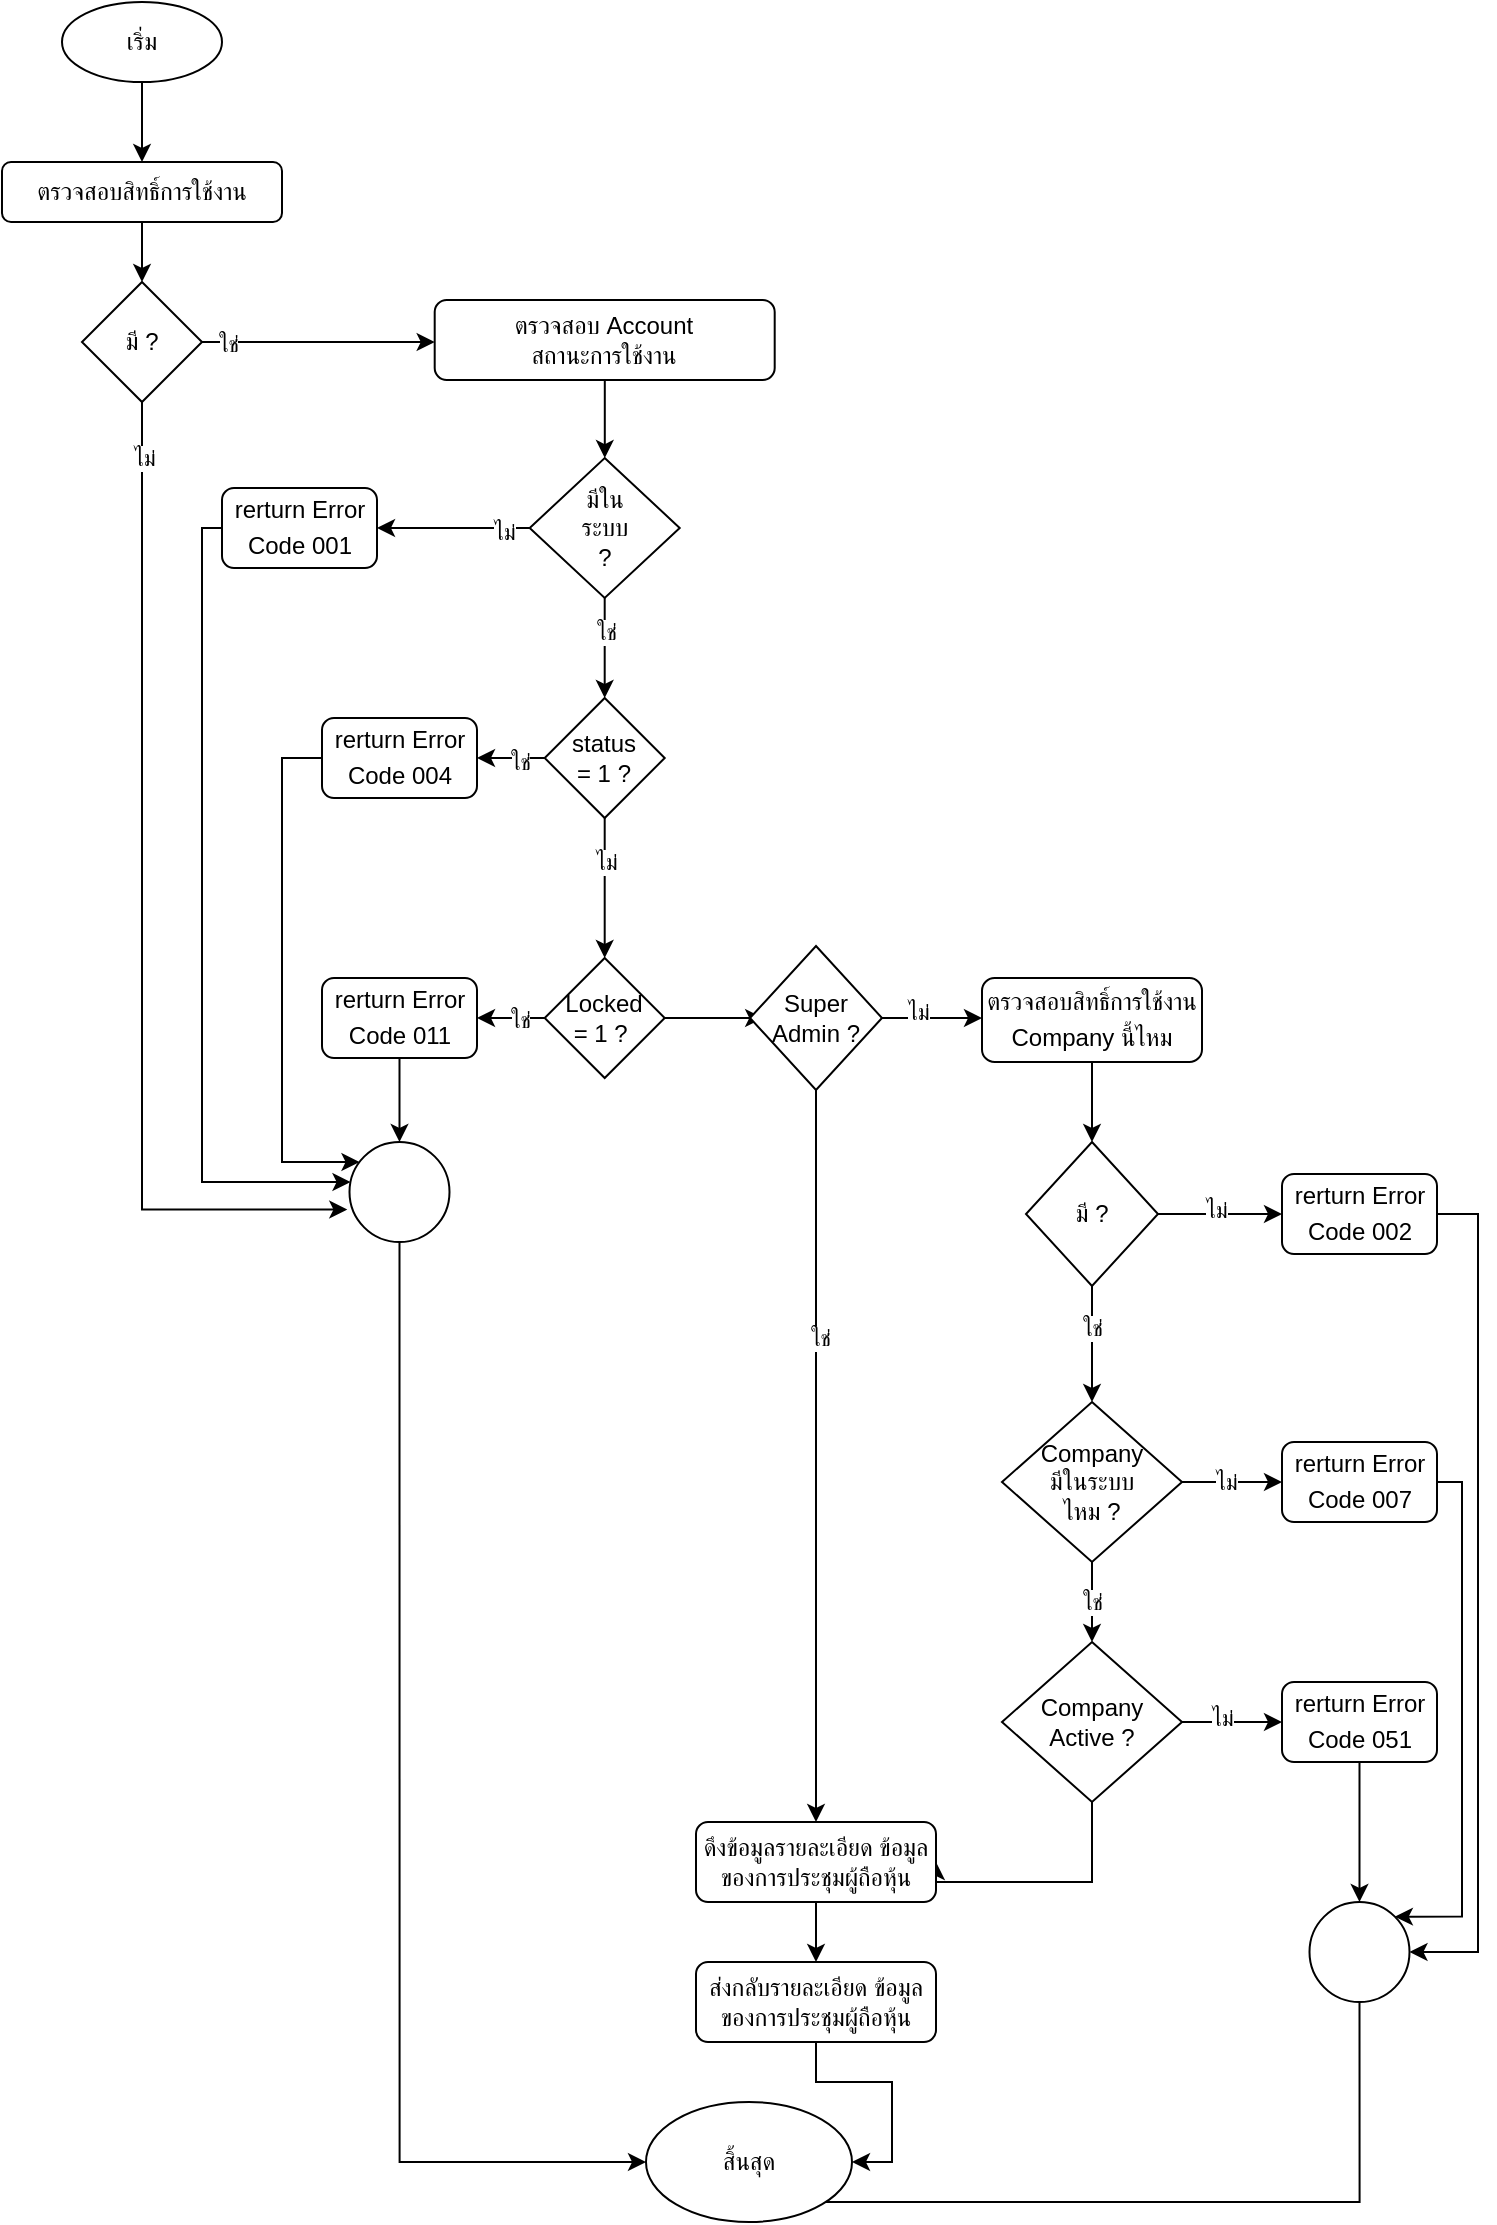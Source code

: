 <mxfile version="21.6.1" type="github" pages="4">
  <diagram name="Page-1" id="EpB5jguZ--JnqEKazNNz">
    <mxGraphModel dx="1434" dy="764" grid="1" gridSize="10" guides="1" tooltips="1" connect="1" arrows="1" fold="1" page="1" pageScale="1" pageWidth="850" pageHeight="1100" math="0" shadow="0">
      <root>
        <mxCell id="0" />
        <mxCell id="1" parent="0" />
        <mxCell id="UnYL0Ciday0l7Yf6TNYC-1" value="เริ่ม" style="ellipse;whiteSpace=wrap;html=1;" vertex="1" parent="1">
          <mxGeometry x="70" y="40" width="80" height="40" as="geometry" />
        </mxCell>
        <mxCell id="UnYL0Ciday0l7Yf6TNYC-2" value="ตรวจสอบสิทธิ์การใช้งาน" style="rounded=1;whiteSpace=wrap;html=1;" vertex="1" parent="1">
          <mxGeometry x="40" y="120" width="140" height="30" as="geometry" />
        </mxCell>
        <mxCell id="UnYL0Ciday0l7Yf6TNYC-3" value="" style="edgeStyle=orthogonalEdgeStyle;rounded=0;orthogonalLoop=1;jettySize=auto;html=1;" edge="1" parent="1" source="UnYL0Ciday0l7Yf6TNYC-1" target="UnYL0Ciday0l7Yf6TNYC-2">
          <mxGeometry relative="1" as="geometry" />
        </mxCell>
        <mxCell id="UnYL0Ciday0l7Yf6TNYC-4" value="มี ?" style="rhombus;whiteSpace=wrap;html=1;" vertex="1" parent="1">
          <mxGeometry x="80" y="180" width="60" height="60" as="geometry" />
        </mxCell>
        <mxCell id="UnYL0Ciday0l7Yf6TNYC-5" value="" style="edgeStyle=orthogonalEdgeStyle;rounded=0;orthogonalLoop=1;jettySize=auto;html=1;" edge="1" parent="1" source="UnYL0Ciday0l7Yf6TNYC-2" target="UnYL0Ciday0l7Yf6TNYC-4">
          <mxGeometry relative="1" as="geometry" />
        </mxCell>
        <mxCell id="UnYL0Ciday0l7Yf6TNYC-6" style="edgeStyle=orthogonalEdgeStyle;rounded=0;orthogonalLoop=1;jettySize=auto;html=1;entryX=-0.022;entryY=0.676;entryDx=0;entryDy=0;entryPerimeter=0;" edge="1" parent="1" source="UnYL0Ciday0l7Yf6TNYC-4" target="UnYL0Ciday0l7Yf6TNYC-20">
          <mxGeometry relative="1" as="geometry">
            <Array as="points">
              <mxPoint x="110" y="644" />
            </Array>
            <mxPoint x="265" y="750" as="targetPoint" />
          </mxGeometry>
        </mxCell>
        <mxCell id="UnYL0Ciday0l7Yf6TNYC-7" value="ไม่" style="edgeLabel;html=1;align=center;verticalAlign=middle;resizable=0;points=[];" vertex="1" connectable="0" parent="UnYL0Ciday0l7Yf6TNYC-6">
          <mxGeometry x="-0.892" y="1" relative="1" as="geometry">
            <mxPoint as="offset" />
          </mxGeometry>
        </mxCell>
        <mxCell id="UnYL0Ciday0l7Yf6TNYC-8" value="ตรวจสอบ Account &lt;br&gt;สถานะการใช้งาน" style="rounded=1;whiteSpace=wrap;html=1;" vertex="1" parent="1">
          <mxGeometry x="256.35" y="189" width="170" height="40" as="geometry" />
        </mxCell>
        <mxCell id="UnYL0Ciday0l7Yf6TNYC-9" value="" style="edgeStyle=orthogonalEdgeStyle;rounded=0;orthogonalLoop=1;jettySize=auto;html=1;" edge="1" parent="1" source="UnYL0Ciday0l7Yf6TNYC-4" target="UnYL0Ciday0l7Yf6TNYC-8">
          <mxGeometry relative="1" as="geometry">
            <Array as="points">
              <mxPoint x="220" y="210" />
              <mxPoint x="220" y="210" />
            </Array>
          </mxGeometry>
        </mxCell>
        <mxCell id="UnYL0Ciday0l7Yf6TNYC-10" value="ใช่" style="edgeLabel;html=1;align=center;verticalAlign=middle;resizable=0;points=[];" vertex="1" connectable="0" parent="UnYL0Ciday0l7Yf6TNYC-9">
          <mxGeometry x="-0.78" y="-1" relative="1" as="geometry">
            <mxPoint as="offset" />
          </mxGeometry>
        </mxCell>
        <mxCell id="UnYL0Ciday0l7Yf6TNYC-11" value="มีใน&lt;br&gt;ระบบ &lt;br&gt;?" style="rhombus;whiteSpace=wrap;html=1;" vertex="1" parent="1">
          <mxGeometry x="303.85" y="268" width="75" height="70" as="geometry" />
        </mxCell>
        <mxCell id="UnYL0Ciday0l7Yf6TNYC-12" value="" style="edgeStyle=orthogonalEdgeStyle;rounded=0;orthogonalLoop=1;jettySize=auto;html=1;" edge="1" parent="1" source="UnYL0Ciday0l7Yf6TNYC-8" target="UnYL0Ciday0l7Yf6TNYC-11">
          <mxGeometry relative="1" as="geometry" />
        </mxCell>
        <mxCell id="UnYL0Ciday0l7Yf6TNYC-13" value="status&lt;br style=&quot;border-color: var(--border-color);&quot;&gt;= 1 ?" style="rhombus;whiteSpace=wrap;html=1;" vertex="1" parent="1">
          <mxGeometry x="311.35" y="388" width="60" height="60" as="geometry" />
        </mxCell>
        <mxCell id="UnYL0Ciday0l7Yf6TNYC-14" value="" style="edgeStyle=orthogonalEdgeStyle;rounded=0;orthogonalLoop=1;jettySize=auto;html=1;" edge="1" parent="1" source="UnYL0Ciday0l7Yf6TNYC-11" target="UnYL0Ciday0l7Yf6TNYC-13">
          <mxGeometry relative="1" as="geometry" />
        </mxCell>
        <mxCell id="UnYL0Ciday0l7Yf6TNYC-15" value="ใช่" style="edgeLabel;html=1;align=center;verticalAlign=middle;resizable=0;points=[];" vertex="1" connectable="0" parent="UnYL0Ciday0l7Yf6TNYC-14">
          <mxGeometry x="-0.325" y="2" relative="1" as="geometry">
            <mxPoint x="-2" as="offset" />
          </mxGeometry>
        </mxCell>
        <mxCell id="UnYL0Ciday0l7Yf6TNYC-16" value="Locked&lt;br style=&quot;border-color: var(--border-color);&quot;&gt;= 1 ?&amp;nbsp;" style="rhombus;whiteSpace=wrap;html=1;" vertex="1" parent="1">
          <mxGeometry x="311.35" y="518" width="60" height="60" as="geometry" />
        </mxCell>
        <mxCell id="UnYL0Ciday0l7Yf6TNYC-17" value="" style="edgeStyle=orthogonalEdgeStyle;rounded=0;orthogonalLoop=1;jettySize=auto;html=1;" edge="1" parent="1" source="UnYL0Ciday0l7Yf6TNYC-13" target="UnYL0Ciday0l7Yf6TNYC-16">
          <mxGeometry relative="1" as="geometry" />
        </mxCell>
        <mxCell id="UnYL0Ciday0l7Yf6TNYC-18" value="ไม่" style="edgeLabel;html=1;align=center;verticalAlign=middle;resizable=0;points=[];" vertex="1" connectable="0" parent="UnYL0Ciday0l7Yf6TNYC-17">
          <mxGeometry x="-0.374" relative="1" as="geometry">
            <mxPoint as="offset" />
          </mxGeometry>
        </mxCell>
        <mxCell id="UnYL0Ciday0l7Yf6TNYC-19" style="edgeStyle=orthogonalEdgeStyle;rounded=0;orthogonalLoop=1;jettySize=auto;html=1;entryX=0;entryY=0.5;entryDx=0;entryDy=0;" edge="1" parent="1" source="UnYL0Ciday0l7Yf6TNYC-20" target="UnYL0Ciday0l7Yf6TNYC-64">
          <mxGeometry relative="1" as="geometry">
            <Array as="points">
              <mxPoint x="239" y="1120" />
            </Array>
          </mxGeometry>
        </mxCell>
        <mxCell id="UnYL0Ciday0l7Yf6TNYC-20" value="" style="ellipse;whiteSpace=wrap;html=1;aspect=fixed;" vertex="1" parent="1">
          <mxGeometry x="213.75" y="610" width="50" height="50" as="geometry" />
        </mxCell>
        <mxCell id="UnYL0Ciday0l7Yf6TNYC-21" style="edgeStyle=orthogonalEdgeStyle;rounded=0;orthogonalLoop=1;jettySize=auto;html=1;" edge="1" parent="1" source="UnYL0Ciday0l7Yf6TNYC-22" target="UnYL0Ciday0l7Yf6TNYC-20">
          <mxGeometry relative="1" as="geometry">
            <Array as="points">
              <mxPoint x="140" y="303" />
              <mxPoint x="140" y="630" />
            </Array>
          </mxGeometry>
        </mxCell>
        <mxCell id="UnYL0Ciday0l7Yf6TNYC-22" value="rerturn Error Code&amp;nbsp;001&lt;span style=&quot;font-size: medium; text-align: start;&quot;&gt;&lt;/span&gt;" style="rounded=1;whiteSpace=wrap;html=1;" vertex="1" parent="1">
          <mxGeometry x="150" y="283" width="77.5" height="40" as="geometry" />
        </mxCell>
        <mxCell id="UnYL0Ciday0l7Yf6TNYC-23" style="edgeStyle=orthogonalEdgeStyle;rounded=0;orthogonalLoop=1;jettySize=auto;html=1;" edge="1" parent="1" source="UnYL0Ciday0l7Yf6TNYC-11" target="UnYL0Ciday0l7Yf6TNYC-22">
          <mxGeometry relative="1" as="geometry">
            <mxPoint x="240.1" y="408" as="targetPoint" />
          </mxGeometry>
        </mxCell>
        <mxCell id="UnYL0Ciday0l7Yf6TNYC-24" value="ไม่" style="edgeLabel;html=1;align=center;verticalAlign=middle;resizable=0;points=[];" vertex="1" connectable="0" parent="UnYL0Ciday0l7Yf6TNYC-23">
          <mxGeometry x="-0.657" y="2" relative="1" as="geometry">
            <mxPoint as="offset" />
          </mxGeometry>
        </mxCell>
        <mxCell id="UnYL0Ciday0l7Yf6TNYC-25" style="edgeStyle=orthogonalEdgeStyle;rounded=0;orthogonalLoop=1;jettySize=auto;html=1;entryX=0.5;entryY=0;entryDx=0;entryDy=0;" edge="1" parent="1" source="UnYL0Ciday0l7Yf6TNYC-26" target="UnYL0Ciday0l7Yf6TNYC-20">
          <mxGeometry relative="1" as="geometry" />
        </mxCell>
        <mxCell id="UnYL0Ciday0l7Yf6TNYC-26" value="rerturn Error Code&amp;nbsp;011&lt;span style=&quot;font-size: medium; text-align: start;&quot;&gt;&lt;/span&gt;" style="rounded=1;whiteSpace=wrap;html=1;" vertex="1" parent="1">
          <mxGeometry x="200" y="528" width="77.5" height="40" as="geometry" />
        </mxCell>
        <mxCell id="UnYL0Ciday0l7Yf6TNYC-27" value="" style="edgeStyle=orthogonalEdgeStyle;rounded=0;orthogonalLoop=1;jettySize=auto;html=1;" edge="1" parent="1" source="UnYL0Ciday0l7Yf6TNYC-16" target="UnYL0Ciday0l7Yf6TNYC-26">
          <mxGeometry relative="1" as="geometry" />
        </mxCell>
        <mxCell id="UnYL0Ciday0l7Yf6TNYC-28" value="ใช่" style="edgeLabel;html=1;align=center;verticalAlign=middle;resizable=0;points=[];" vertex="1" connectable="0" parent="UnYL0Ciday0l7Yf6TNYC-27">
          <mxGeometry x="-0.461" y="1" relative="1" as="geometry">
            <mxPoint as="offset" />
          </mxGeometry>
        </mxCell>
        <mxCell id="UnYL0Ciday0l7Yf6TNYC-29" style="edgeStyle=orthogonalEdgeStyle;rounded=0;orthogonalLoop=1;jettySize=auto;html=1;" edge="1" parent="1" source="UnYL0Ciday0l7Yf6TNYC-30" target="UnYL0Ciday0l7Yf6TNYC-20">
          <mxGeometry relative="1" as="geometry">
            <mxPoint x="240" y="610" as="targetPoint" />
            <Array as="points">
              <mxPoint x="180" y="418" />
              <mxPoint x="180" y="620" />
            </Array>
          </mxGeometry>
        </mxCell>
        <mxCell id="UnYL0Ciday0l7Yf6TNYC-30" value="rerturn Error Code&amp;nbsp;004&lt;span style=&quot;font-size: medium; text-align: start;&quot;&gt;&lt;/span&gt;" style="rounded=1;whiteSpace=wrap;html=1;" vertex="1" parent="1">
          <mxGeometry x="200" y="398" width="77.5" height="40" as="geometry" />
        </mxCell>
        <mxCell id="UnYL0Ciday0l7Yf6TNYC-31" value="" style="edgeStyle=orthogonalEdgeStyle;rounded=0;orthogonalLoop=1;jettySize=auto;html=1;" edge="1" parent="1" source="UnYL0Ciday0l7Yf6TNYC-13" target="UnYL0Ciday0l7Yf6TNYC-30">
          <mxGeometry relative="1" as="geometry" />
        </mxCell>
        <mxCell id="UnYL0Ciday0l7Yf6TNYC-32" value="ใช่" style="edgeLabel;html=1;align=center;verticalAlign=middle;resizable=0;points=[];" vertex="1" connectable="0" parent="UnYL0Ciday0l7Yf6TNYC-31">
          <mxGeometry x="-0.461" y="2" relative="1" as="geometry">
            <mxPoint as="offset" />
          </mxGeometry>
        </mxCell>
        <mxCell id="UnYL0Ciday0l7Yf6TNYC-33" value="" style="edgeStyle=orthogonalEdgeStyle;rounded=0;orthogonalLoop=1;jettySize=auto;html=1;entryX=0.1;entryY=0.5;entryDx=0;entryDy=0;entryPerimeter=0;" edge="1" parent="1" source="UnYL0Ciday0l7Yf6TNYC-16" target="UnYL0Ciday0l7Yf6TNYC-38">
          <mxGeometry relative="1" as="geometry">
            <mxPoint x="414" y="548" as="targetPoint" />
          </mxGeometry>
        </mxCell>
        <mxCell id="UnYL0Ciday0l7Yf6TNYC-34" value="" style="edgeStyle=orthogonalEdgeStyle;rounded=0;orthogonalLoop=1;jettySize=auto;html=1;" edge="1" parent="1" source="UnYL0Ciday0l7Yf6TNYC-38">
          <mxGeometry relative="1" as="geometry">
            <mxPoint x="530" y="548" as="targetPoint" />
          </mxGeometry>
        </mxCell>
        <mxCell id="UnYL0Ciday0l7Yf6TNYC-35" value="ไม่" style="edgeLabel;html=1;align=center;verticalAlign=middle;resizable=0;points=[];" vertex="1" connectable="0" parent="UnYL0Ciday0l7Yf6TNYC-34">
          <mxGeometry x="-0.311" y="3" relative="1" as="geometry">
            <mxPoint as="offset" />
          </mxGeometry>
        </mxCell>
        <mxCell id="UnYL0Ciday0l7Yf6TNYC-36" style="edgeStyle=orthogonalEdgeStyle;rounded=0;orthogonalLoop=1;jettySize=auto;html=1;entryX=0.5;entryY=0;entryDx=0;entryDy=0;" edge="1" parent="1" source="UnYL0Ciday0l7Yf6TNYC-38" target="UnYL0Ciday0l7Yf6TNYC-61">
          <mxGeometry relative="1" as="geometry">
            <mxPoint x="447" y="940" as="targetPoint" />
          </mxGeometry>
        </mxCell>
        <mxCell id="UnYL0Ciday0l7Yf6TNYC-37" value="ใช่" style="edgeLabel;html=1;align=center;verticalAlign=middle;resizable=0;points=[];" vertex="1" connectable="0" parent="UnYL0Ciday0l7Yf6TNYC-36">
          <mxGeometry x="-0.322" y="2" relative="1" as="geometry">
            <mxPoint as="offset" />
          </mxGeometry>
        </mxCell>
        <mxCell id="UnYL0Ciday0l7Yf6TNYC-38" value="Super&lt;br&gt;Admin ?" style="rhombus;whiteSpace=wrap;html=1;" vertex="1" parent="1">
          <mxGeometry x="414" y="512" width="66" height="72" as="geometry" />
        </mxCell>
        <mxCell id="UnYL0Ciday0l7Yf6TNYC-39" value="" style="edgeStyle=orthogonalEdgeStyle;rounded=0;orthogonalLoop=1;jettySize=auto;html=1;" edge="1" parent="1" source="UnYL0Ciday0l7Yf6TNYC-40" target="UnYL0Ciday0l7Yf6TNYC-45">
          <mxGeometry relative="1" as="geometry" />
        </mxCell>
        <mxCell id="UnYL0Ciday0l7Yf6TNYC-40" value="ตรวจสอบสิทธิ์การใช้งาน Company นี้ไหม&lt;span style=&quot;font-size: medium; text-align: start;&quot;&gt;&lt;/span&gt;" style="rounded=1;whiteSpace=wrap;html=1;" vertex="1" parent="1">
          <mxGeometry x="530" y="528" width="110" height="42" as="geometry" />
        </mxCell>
        <mxCell id="UnYL0Ciday0l7Yf6TNYC-41" value="" style="edgeStyle=orthogonalEdgeStyle;rounded=0;orthogonalLoop=1;jettySize=auto;html=1;" edge="1" parent="1" source="UnYL0Ciday0l7Yf6TNYC-45" target="UnYL0Ciday0l7Yf6TNYC-49">
          <mxGeometry relative="1" as="geometry" />
        </mxCell>
        <mxCell id="UnYL0Ciday0l7Yf6TNYC-42" value="ใช่" style="edgeLabel;html=1;align=center;verticalAlign=middle;resizable=0;points=[];" vertex="1" connectable="0" parent="UnYL0Ciday0l7Yf6TNYC-41">
          <mxGeometry x="-0.286" relative="1" as="geometry">
            <mxPoint as="offset" />
          </mxGeometry>
        </mxCell>
        <mxCell id="UnYL0Ciday0l7Yf6TNYC-43" style="edgeStyle=orthogonalEdgeStyle;rounded=0;orthogonalLoop=1;jettySize=auto;html=1;" edge="1" parent="1" source="UnYL0Ciday0l7Yf6TNYC-45" target="UnYL0Ciday0l7Yf6TNYC-51">
          <mxGeometry relative="1" as="geometry">
            <mxPoint x="680" y="646.0" as="targetPoint" />
          </mxGeometry>
        </mxCell>
        <mxCell id="UnYL0Ciday0l7Yf6TNYC-44" value="ไม่" style="edgeLabel;html=1;align=center;verticalAlign=middle;resizable=0;points=[];" vertex="1" connectable="0" parent="UnYL0Ciday0l7Yf6TNYC-43">
          <mxGeometry x="-0.086" y="2" relative="1" as="geometry">
            <mxPoint as="offset" />
          </mxGeometry>
        </mxCell>
        <mxCell id="UnYL0Ciday0l7Yf6TNYC-45" value="มี ?" style="rhombus;whiteSpace=wrap;html=1;" vertex="1" parent="1">
          <mxGeometry x="552" y="610" width="66" height="72" as="geometry" />
        </mxCell>
        <mxCell id="UnYL0Ciday0l7Yf6TNYC-46" value="ใช่" style="edgeStyle=orthogonalEdgeStyle;rounded=0;orthogonalLoop=1;jettySize=auto;html=1;" edge="1" parent="1" source="UnYL0Ciday0l7Yf6TNYC-49" target="UnYL0Ciday0l7Yf6TNYC-55">
          <mxGeometry relative="1" as="geometry" />
        </mxCell>
        <mxCell id="UnYL0Ciday0l7Yf6TNYC-47" value="" style="edgeStyle=orthogonalEdgeStyle;rounded=0;orthogonalLoop=1;jettySize=auto;html=1;" edge="1" parent="1" source="UnYL0Ciday0l7Yf6TNYC-49" target="UnYL0Ciday0l7Yf6TNYC-57">
          <mxGeometry relative="1" as="geometry" />
        </mxCell>
        <mxCell id="UnYL0Ciday0l7Yf6TNYC-48" value="ไม่" style="edgeLabel;html=1;align=center;verticalAlign=middle;resizable=0;points=[];" vertex="1" connectable="0" parent="UnYL0Ciday0l7Yf6TNYC-47">
          <mxGeometry x="-0.113" relative="1" as="geometry">
            <mxPoint as="offset" />
          </mxGeometry>
        </mxCell>
        <mxCell id="UnYL0Ciday0l7Yf6TNYC-49" value="Company &lt;br&gt;มีในระบบ&lt;br&gt;ไหม ?" style="rhombus;whiteSpace=wrap;html=1;" vertex="1" parent="1">
          <mxGeometry x="540" y="740" width="90" height="80" as="geometry" />
        </mxCell>
        <mxCell id="UnYL0Ciday0l7Yf6TNYC-50" style="edgeStyle=orthogonalEdgeStyle;rounded=0;orthogonalLoop=1;jettySize=auto;html=1;entryX=1;entryY=0.5;entryDx=0;entryDy=0;" edge="1" parent="1" source="UnYL0Ciday0l7Yf6TNYC-51" target="UnYL0Ciday0l7Yf6TNYC-63">
          <mxGeometry relative="1" as="geometry">
            <mxPoint x="780" y="800" as="targetPoint" />
            <Array as="points">
              <mxPoint x="778" y="646" />
              <mxPoint x="778" y="1015" />
            </Array>
          </mxGeometry>
        </mxCell>
        <mxCell id="UnYL0Ciday0l7Yf6TNYC-51" value="rerturn Error Code&amp;nbsp;002&lt;span style=&quot;font-size: medium; text-align: start;&quot;&gt;&lt;/span&gt;" style="rounded=1;whiteSpace=wrap;html=1;" vertex="1" parent="1">
          <mxGeometry x="680" y="626" width="77.5" height="40" as="geometry" />
        </mxCell>
        <mxCell id="UnYL0Ciday0l7Yf6TNYC-52" value="" style="edgeStyle=orthogonalEdgeStyle;rounded=0;orthogonalLoop=1;jettySize=auto;html=1;" edge="1" parent="1" source="UnYL0Ciday0l7Yf6TNYC-55" target="UnYL0Ciday0l7Yf6TNYC-59">
          <mxGeometry relative="1" as="geometry" />
        </mxCell>
        <mxCell id="UnYL0Ciday0l7Yf6TNYC-53" value="ไม่" style="edgeLabel;html=1;align=center;verticalAlign=middle;resizable=0;points=[];" vertex="1" connectable="0" parent="UnYL0Ciday0l7Yf6TNYC-52">
          <mxGeometry x="-0.215" y="2" relative="1" as="geometry">
            <mxPoint as="offset" />
          </mxGeometry>
        </mxCell>
        <mxCell id="UnYL0Ciday0l7Yf6TNYC-54" style="edgeStyle=orthogonalEdgeStyle;rounded=0;orthogonalLoop=1;jettySize=auto;html=1;entryX=1;entryY=0.5;entryDx=0;entryDy=0;" edge="1" parent="1" source="UnYL0Ciday0l7Yf6TNYC-55" target="UnYL0Ciday0l7Yf6TNYC-61">
          <mxGeometry relative="1" as="geometry">
            <Array as="points">
              <mxPoint x="585" y="980" />
            </Array>
          </mxGeometry>
        </mxCell>
        <mxCell id="UnYL0Ciday0l7Yf6TNYC-55" value="Company &lt;br&gt;Active ?" style="rhombus;whiteSpace=wrap;html=1;" vertex="1" parent="1">
          <mxGeometry x="540" y="860" width="90" height="80" as="geometry" />
        </mxCell>
        <mxCell id="UnYL0Ciday0l7Yf6TNYC-56" style="edgeStyle=orthogonalEdgeStyle;rounded=0;orthogonalLoop=1;jettySize=auto;html=1;entryX=1;entryY=0;entryDx=0;entryDy=0;" edge="1" parent="1" source="UnYL0Ciday0l7Yf6TNYC-57" target="UnYL0Ciday0l7Yf6TNYC-63">
          <mxGeometry relative="1" as="geometry">
            <Array as="points">
              <mxPoint x="770" y="780" />
              <mxPoint x="770" y="997" />
            </Array>
          </mxGeometry>
        </mxCell>
        <mxCell id="UnYL0Ciday0l7Yf6TNYC-57" value="rerturn Error Code&amp;nbsp;007&lt;span style=&quot;font-size: medium; text-align: start;&quot;&gt;&lt;/span&gt;" style="rounded=1;whiteSpace=wrap;html=1;" vertex="1" parent="1">
          <mxGeometry x="680" y="760" width="77.5" height="40" as="geometry" />
        </mxCell>
        <mxCell id="UnYL0Ciday0l7Yf6TNYC-58" style="edgeStyle=orthogonalEdgeStyle;rounded=0;orthogonalLoop=1;jettySize=auto;html=1;" edge="1" parent="1" source="UnYL0Ciday0l7Yf6TNYC-59" target="UnYL0Ciday0l7Yf6TNYC-63">
          <mxGeometry relative="1" as="geometry" />
        </mxCell>
        <mxCell id="UnYL0Ciday0l7Yf6TNYC-59" value="rerturn Error Code&amp;nbsp;051&lt;span style=&quot;font-size: medium; text-align: start;&quot;&gt;&lt;/span&gt;" style="rounded=1;whiteSpace=wrap;html=1;" vertex="1" parent="1">
          <mxGeometry x="680" y="880" width="77.5" height="40" as="geometry" />
        </mxCell>
        <mxCell id="UnYL0Ciday0l7Yf6TNYC-60" value="" style="edgeStyle=orthogonalEdgeStyle;rounded=0;orthogonalLoop=1;jettySize=auto;html=1;" edge="1" parent="1" source="UnYL0Ciday0l7Yf6TNYC-61" target="UnYL0Ciday0l7Yf6TNYC-66">
          <mxGeometry relative="1" as="geometry" />
        </mxCell>
        <mxCell id="UnYL0Ciday0l7Yf6TNYC-61" value="ดึงข้อมูลรายละเอียด ข้อมูลของการประชุมผู้ถือหุ้น" style="rounded=1;whiteSpace=wrap;html=1;" vertex="1" parent="1">
          <mxGeometry x="387" y="950" width="120" height="40" as="geometry" />
        </mxCell>
        <mxCell id="UnYL0Ciday0l7Yf6TNYC-62" style="edgeStyle=orthogonalEdgeStyle;rounded=0;orthogonalLoop=1;jettySize=auto;html=1;entryX=1;entryY=1;entryDx=0;entryDy=0;" edge="1" parent="1" source="UnYL0Ciday0l7Yf6TNYC-63" target="UnYL0Ciday0l7Yf6TNYC-64">
          <mxGeometry relative="1" as="geometry">
            <Array as="points">
              <mxPoint x="719" y="1140" />
              <mxPoint x="450" y="1140" />
            </Array>
          </mxGeometry>
        </mxCell>
        <mxCell id="UnYL0Ciday0l7Yf6TNYC-63" value="" style="ellipse;whiteSpace=wrap;html=1;aspect=fixed;" vertex="1" parent="1">
          <mxGeometry x="693.75" y="990" width="50" height="50" as="geometry" />
        </mxCell>
        <mxCell id="UnYL0Ciday0l7Yf6TNYC-64" value="สิ้นสุด" style="ellipse;whiteSpace=wrap;html=1;" vertex="1" parent="1">
          <mxGeometry x="362" y="1090" width="103" height="60" as="geometry" />
        </mxCell>
        <mxCell id="UnYL0Ciday0l7Yf6TNYC-65" style="edgeStyle=orthogonalEdgeStyle;rounded=0;orthogonalLoop=1;jettySize=auto;html=1;entryX=1;entryY=0.5;entryDx=0;entryDy=0;" edge="1" parent="1" source="UnYL0Ciday0l7Yf6TNYC-66" target="UnYL0Ciday0l7Yf6TNYC-64">
          <mxGeometry relative="1" as="geometry" />
        </mxCell>
        <mxCell id="UnYL0Ciday0l7Yf6TNYC-66" value="ส่งกลับรายละเอียด ข้อมูลของการประชุมผู้ถือหุ้น" style="rounded=1;whiteSpace=wrap;html=1;" vertex="1" parent="1">
          <mxGeometry x="387" y="1020" width="120" height="40" as="geometry" />
        </mxCell>
      </root>
    </mxGraphModel>
  </diagram>
  <diagram id="qaLfvWks2-EFAXRoWxyL" name="Page-2">
    <mxGraphModel dx="1434" dy="707" grid="1" gridSize="10" guides="1" tooltips="1" connect="1" arrows="1" fold="1" page="1" pageScale="1" pageWidth="850" pageHeight="1100" math="0" shadow="0">
      <root>
        <mxCell id="0" />
        <mxCell id="1" parent="0" />
        <mxCell id="2ZckZx0Zfvk9xuwTFbK6-1" value="เริ่ม" style="ellipse;whiteSpace=wrap;html=1;" vertex="1" parent="1">
          <mxGeometry x="75" y="20" width="80" height="40" as="geometry" />
        </mxCell>
        <mxCell id="2ZckZx0Zfvk9xuwTFbK6-2" value="ตรวจสอบสิทธิ์การใช้งาน" style="rounded=1;whiteSpace=wrap;html=1;" vertex="1" parent="1">
          <mxGeometry x="45" y="100" width="140" height="30" as="geometry" />
        </mxCell>
        <mxCell id="2ZckZx0Zfvk9xuwTFbK6-3" value="" style="edgeStyle=orthogonalEdgeStyle;rounded=0;orthogonalLoop=1;jettySize=auto;html=1;" edge="1" parent="1" source="2ZckZx0Zfvk9xuwTFbK6-1" target="2ZckZx0Zfvk9xuwTFbK6-2">
          <mxGeometry relative="1" as="geometry" />
        </mxCell>
        <mxCell id="2ZckZx0Zfvk9xuwTFbK6-4" value="มี ?" style="rhombus;whiteSpace=wrap;html=1;" vertex="1" parent="1">
          <mxGeometry x="85" y="160" width="60" height="60" as="geometry" />
        </mxCell>
        <mxCell id="2ZckZx0Zfvk9xuwTFbK6-5" value="" style="edgeStyle=orthogonalEdgeStyle;rounded=0;orthogonalLoop=1;jettySize=auto;html=1;" edge="1" parent="1" source="2ZckZx0Zfvk9xuwTFbK6-2" target="2ZckZx0Zfvk9xuwTFbK6-4">
          <mxGeometry relative="1" as="geometry" />
        </mxCell>
        <mxCell id="2ZckZx0Zfvk9xuwTFbK6-6" style="edgeStyle=orthogonalEdgeStyle;rounded=0;orthogonalLoop=1;jettySize=auto;html=1;entryX=-0.022;entryY=0.676;entryDx=0;entryDy=0;entryPerimeter=0;" edge="1" parent="1" source="2ZckZx0Zfvk9xuwTFbK6-4" target="2ZckZx0Zfvk9xuwTFbK6-19">
          <mxGeometry relative="1" as="geometry">
            <Array as="points">
              <mxPoint x="115" y="624" />
            </Array>
            <mxPoint x="270" y="730" as="targetPoint" />
          </mxGeometry>
        </mxCell>
        <mxCell id="2ZckZx0Zfvk9xuwTFbK6-7" value="ไม่" style="edgeLabel;html=1;align=center;verticalAlign=middle;resizable=0;points=[];" vertex="1" connectable="0" parent="2ZckZx0Zfvk9xuwTFbK6-6">
          <mxGeometry x="-0.892" y="1" relative="1" as="geometry">
            <mxPoint as="offset" />
          </mxGeometry>
        </mxCell>
        <mxCell id="2ZckZx0Zfvk9xuwTFbK6-8" value="ตรวจสอบ Account &lt;br&gt;สถานะการใช้งาน" style="rounded=1;whiteSpace=wrap;html=1;" vertex="1" parent="1">
          <mxGeometry x="261.35" y="169" width="170" height="40" as="geometry" />
        </mxCell>
        <mxCell id="2ZckZx0Zfvk9xuwTFbK6-9" value="" style="edgeStyle=orthogonalEdgeStyle;rounded=0;orthogonalLoop=1;jettySize=auto;html=1;" edge="1" parent="1" source="2ZckZx0Zfvk9xuwTFbK6-4" target="2ZckZx0Zfvk9xuwTFbK6-8">
          <mxGeometry relative="1" as="geometry">
            <Array as="points">
              <mxPoint x="225" y="190" />
              <mxPoint x="225" y="190" />
            </Array>
          </mxGeometry>
        </mxCell>
        <mxCell id="2ZckZx0Zfvk9xuwTFbK6-10" value="ใช่" style="edgeLabel;html=1;align=center;verticalAlign=middle;resizable=0;points=[];" vertex="1" connectable="0" parent="2ZckZx0Zfvk9xuwTFbK6-9">
          <mxGeometry x="-0.78" y="-1" relative="1" as="geometry">
            <mxPoint as="offset" />
          </mxGeometry>
        </mxCell>
        <mxCell id="2ZckZx0Zfvk9xuwTFbK6-11" value="มีใน&lt;br&gt;ระบบ &lt;br&gt;?" style="rhombus;whiteSpace=wrap;html=1;" vertex="1" parent="1">
          <mxGeometry x="308.85" y="248" width="75" height="70" as="geometry" />
        </mxCell>
        <mxCell id="2ZckZx0Zfvk9xuwTFbK6-12" value="" style="edgeStyle=orthogonalEdgeStyle;rounded=0;orthogonalLoop=1;jettySize=auto;html=1;" edge="1" parent="1" source="2ZckZx0Zfvk9xuwTFbK6-8" target="2ZckZx0Zfvk9xuwTFbK6-11">
          <mxGeometry relative="1" as="geometry" />
        </mxCell>
        <mxCell id="2ZckZx0Zfvk9xuwTFbK6-13" value="status&lt;br style=&quot;border-color: var(--border-color);&quot;&gt;= 1 ?" style="rhombus;whiteSpace=wrap;html=1;" vertex="1" parent="1">
          <mxGeometry x="316.35" y="368" width="60" height="60" as="geometry" />
        </mxCell>
        <mxCell id="2ZckZx0Zfvk9xuwTFbK6-14" value="" style="edgeStyle=orthogonalEdgeStyle;rounded=0;orthogonalLoop=1;jettySize=auto;html=1;" edge="1" parent="1" source="2ZckZx0Zfvk9xuwTFbK6-11" target="2ZckZx0Zfvk9xuwTFbK6-13">
          <mxGeometry relative="1" as="geometry" />
        </mxCell>
        <mxCell id="2ZckZx0Zfvk9xuwTFbK6-15" value="ใช่" style="edgeLabel;html=1;align=center;verticalAlign=middle;resizable=0;points=[];" vertex="1" connectable="0" parent="2ZckZx0Zfvk9xuwTFbK6-14">
          <mxGeometry x="-0.325" y="2" relative="1" as="geometry">
            <mxPoint x="-2" as="offset" />
          </mxGeometry>
        </mxCell>
        <mxCell id="2ZckZx0Zfvk9xuwTFbK6-16" value="Locked&lt;br style=&quot;border-color: var(--border-color);&quot;&gt;= 1 ?&amp;nbsp;" style="rhombus;whiteSpace=wrap;html=1;" vertex="1" parent="1">
          <mxGeometry x="316.35" y="498" width="60" height="60" as="geometry" />
        </mxCell>
        <mxCell id="2ZckZx0Zfvk9xuwTFbK6-17" value="" style="edgeStyle=orthogonalEdgeStyle;rounded=0;orthogonalLoop=1;jettySize=auto;html=1;" edge="1" parent="1" source="2ZckZx0Zfvk9xuwTFbK6-13" target="2ZckZx0Zfvk9xuwTFbK6-16">
          <mxGeometry relative="1" as="geometry" />
        </mxCell>
        <mxCell id="2ZckZx0Zfvk9xuwTFbK6-18" value="ไม่" style="edgeLabel;html=1;align=center;verticalAlign=middle;resizable=0;points=[];" vertex="1" connectable="0" parent="2ZckZx0Zfvk9xuwTFbK6-17">
          <mxGeometry x="-0.374" relative="1" as="geometry">
            <mxPoint as="offset" />
          </mxGeometry>
        </mxCell>
        <mxCell id="2ZckZx0Zfvk9xuwTFbK6-19" value="" style="ellipse;whiteSpace=wrap;html=1;aspect=fixed;" vertex="1" parent="1">
          <mxGeometry x="218.75" y="590" width="50" height="50" as="geometry" />
        </mxCell>
        <mxCell id="2ZckZx0Zfvk9xuwTFbK6-20" style="edgeStyle=orthogonalEdgeStyle;rounded=0;orthogonalLoop=1;jettySize=auto;html=1;" edge="1" parent="1" source="2ZckZx0Zfvk9xuwTFbK6-21" target="2ZckZx0Zfvk9xuwTFbK6-19">
          <mxGeometry relative="1" as="geometry">
            <Array as="points">
              <mxPoint x="145" y="283" />
              <mxPoint x="145" y="610" />
            </Array>
          </mxGeometry>
        </mxCell>
        <mxCell id="2ZckZx0Zfvk9xuwTFbK6-21" value="rerturn Error Code&amp;nbsp;001&lt;span style=&quot;font-size: medium; text-align: start;&quot;&gt;&lt;/span&gt;" style="rounded=1;whiteSpace=wrap;html=1;" vertex="1" parent="1">
          <mxGeometry x="155" y="263" width="77.5" height="40" as="geometry" />
        </mxCell>
        <mxCell id="2ZckZx0Zfvk9xuwTFbK6-22" style="edgeStyle=orthogonalEdgeStyle;rounded=0;orthogonalLoop=1;jettySize=auto;html=1;" edge="1" parent="1" source="2ZckZx0Zfvk9xuwTFbK6-11" target="2ZckZx0Zfvk9xuwTFbK6-21">
          <mxGeometry relative="1" as="geometry">
            <mxPoint x="245.1" y="388" as="targetPoint" />
          </mxGeometry>
        </mxCell>
        <mxCell id="2ZckZx0Zfvk9xuwTFbK6-23" value="ไม่" style="edgeLabel;html=1;align=center;verticalAlign=middle;resizable=0;points=[];" vertex="1" connectable="0" parent="2ZckZx0Zfvk9xuwTFbK6-22">
          <mxGeometry x="-0.657" y="2" relative="1" as="geometry">
            <mxPoint as="offset" />
          </mxGeometry>
        </mxCell>
        <mxCell id="2ZckZx0Zfvk9xuwTFbK6-24" style="edgeStyle=orthogonalEdgeStyle;rounded=0;orthogonalLoop=1;jettySize=auto;html=1;entryX=0.5;entryY=0;entryDx=0;entryDy=0;" edge="1" parent="1" source="2ZckZx0Zfvk9xuwTFbK6-25" target="2ZckZx0Zfvk9xuwTFbK6-19">
          <mxGeometry relative="1" as="geometry" />
        </mxCell>
        <mxCell id="2ZckZx0Zfvk9xuwTFbK6-25" value="rerturn Error Code&amp;nbsp;011&lt;span style=&quot;font-size: medium; text-align: start;&quot;&gt;&lt;/span&gt;" style="rounded=1;whiteSpace=wrap;html=1;" vertex="1" parent="1">
          <mxGeometry x="205" y="508" width="77.5" height="40" as="geometry" />
        </mxCell>
        <mxCell id="2ZckZx0Zfvk9xuwTFbK6-26" value="" style="edgeStyle=orthogonalEdgeStyle;rounded=0;orthogonalLoop=1;jettySize=auto;html=1;" edge="1" parent="1" source="2ZckZx0Zfvk9xuwTFbK6-16" target="2ZckZx0Zfvk9xuwTFbK6-25">
          <mxGeometry relative="1" as="geometry" />
        </mxCell>
        <mxCell id="2ZckZx0Zfvk9xuwTFbK6-27" value="ใช่" style="edgeLabel;html=1;align=center;verticalAlign=middle;resizable=0;points=[];" vertex="1" connectable="0" parent="2ZckZx0Zfvk9xuwTFbK6-26">
          <mxGeometry x="-0.461" y="1" relative="1" as="geometry">
            <mxPoint as="offset" />
          </mxGeometry>
        </mxCell>
        <mxCell id="2ZckZx0Zfvk9xuwTFbK6-28" style="edgeStyle=orthogonalEdgeStyle;rounded=0;orthogonalLoop=1;jettySize=auto;html=1;" edge="1" parent="1" source="2ZckZx0Zfvk9xuwTFbK6-29" target="2ZckZx0Zfvk9xuwTFbK6-19">
          <mxGeometry relative="1" as="geometry">
            <mxPoint x="245" y="590" as="targetPoint" />
            <Array as="points">
              <mxPoint x="185" y="398" />
              <mxPoint x="185" y="600" />
            </Array>
          </mxGeometry>
        </mxCell>
        <mxCell id="2ZckZx0Zfvk9xuwTFbK6-29" value="rerturn Error Code&amp;nbsp;004&lt;span style=&quot;font-size: medium; text-align: start;&quot;&gt;&lt;/span&gt;" style="rounded=1;whiteSpace=wrap;html=1;" vertex="1" parent="1">
          <mxGeometry x="205" y="378" width="77.5" height="40" as="geometry" />
        </mxCell>
        <mxCell id="2ZckZx0Zfvk9xuwTFbK6-30" value="" style="edgeStyle=orthogonalEdgeStyle;rounded=0;orthogonalLoop=1;jettySize=auto;html=1;" edge="1" parent="1" source="2ZckZx0Zfvk9xuwTFbK6-13" target="2ZckZx0Zfvk9xuwTFbK6-29">
          <mxGeometry relative="1" as="geometry" />
        </mxCell>
        <mxCell id="2ZckZx0Zfvk9xuwTFbK6-31" value="ใช่" style="edgeLabel;html=1;align=center;verticalAlign=middle;resizable=0;points=[];" vertex="1" connectable="0" parent="2ZckZx0Zfvk9xuwTFbK6-30">
          <mxGeometry x="-0.461" y="2" relative="1" as="geometry">
            <mxPoint as="offset" />
          </mxGeometry>
        </mxCell>
        <mxCell id="2ZckZx0Zfvk9xuwTFbK6-32" value="" style="edgeStyle=orthogonalEdgeStyle;rounded=0;orthogonalLoop=1;jettySize=auto;html=1;entryX=0.1;entryY=0.5;entryDx=0;entryDy=0;entryPerimeter=0;" edge="1" parent="1" source="2ZckZx0Zfvk9xuwTFbK6-16" target="2ZckZx0Zfvk9xuwTFbK6-35">
          <mxGeometry relative="1" as="geometry">
            <mxPoint x="419" y="528" as="targetPoint" />
          </mxGeometry>
        </mxCell>
        <mxCell id="2ZckZx0Zfvk9xuwTFbK6-33" value="" style="edgeStyle=orthogonalEdgeStyle;rounded=0;orthogonalLoop=1;jettySize=auto;html=1;" edge="1" parent="1" source="2ZckZx0Zfvk9xuwTFbK6-35">
          <mxGeometry relative="1" as="geometry">
            <mxPoint x="535" y="528" as="targetPoint" />
          </mxGeometry>
        </mxCell>
        <mxCell id="2ZckZx0Zfvk9xuwTFbK6-34" value="ไม่" style="edgeLabel;html=1;align=center;verticalAlign=middle;resizable=0;points=[];" vertex="1" connectable="0" parent="2ZckZx0Zfvk9xuwTFbK6-33">
          <mxGeometry x="-0.311" y="3" relative="1" as="geometry">
            <mxPoint as="offset" />
          </mxGeometry>
        </mxCell>
        <mxCell id="2ZckZx0Zfvk9xuwTFbK6-35" value="Super&lt;br&gt;Admin ?" style="rhombus;whiteSpace=wrap;html=1;" vertex="1" parent="1">
          <mxGeometry x="419" y="492" width="66" height="72" as="geometry" />
        </mxCell>
        <mxCell id="2ZckZx0Zfvk9xuwTFbK6-36" value="ตรวจสอบสิทธิ์การใช้งาน Company นี้ไหม&lt;span style=&quot;font-size: medium; text-align: start;&quot;&gt;&lt;/span&gt;" style="rounded=1;whiteSpace=wrap;html=1;" vertex="1" parent="1">
          <mxGeometry x="535" y="508" width="110" height="42" as="geometry" />
        </mxCell>
        <mxCell id="2ZckZx0Zfvk9xuwTFbK6-37" value="มี ?" style="rhombus;whiteSpace=wrap;html=1;" vertex="1" parent="1">
          <mxGeometry x="557" y="590" width="66" height="72" as="geometry" />
        </mxCell>
        <mxCell id="2ZckZx0Zfvk9xuwTFbK6-38" value="" style="edgeStyle=orthogonalEdgeStyle;rounded=0;orthogonalLoop=1;jettySize=auto;html=1;" edge="1" parent="1" source="2ZckZx0Zfvk9xuwTFbK6-36" target="2ZckZx0Zfvk9xuwTFbK6-37">
          <mxGeometry relative="1" as="geometry" />
        </mxCell>
        <mxCell id="2ZckZx0Zfvk9xuwTFbK6-39" value="Company &lt;br&gt;มีในระบบ&lt;br&gt;ไหม ?" style="rhombus;whiteSpace=wrap;html=1;" vertex="1" parent="1">
          <mxGeometry x="545" y="720" width="90" height="80" as="geometry" />
        </mxCell>
        <mxCell id="2ZckZx0Zfvk9xuwTFbK6-40" value="" style="edgeStyle=orthogonalEdgeStyle;rounded=0;orthogonalLoop=1;jettySize=auto;html=1;" edge="1" parent="1" source="2ZckZx0Zfvk9xuwTFbK6-37" target="2ZckZx0Zfvk9xuwTFbK6-39">
          <mxGeometry relative="1" as="geometry" />
        </mxCell>
        <mxCell id="2ZckZx0Zfvk9xuwTFbK6-41" value="ใช่" style="edgeLabel;html=1;align=center;verticalAlign=middle;resizable=0;points=[];" vertex="1" connectable="0" parent="2ZckZx0Zfvk9xuwTFbK6-40">
          <mxGeometry x="-0.286" relative="1" as="geometry">
            <mxPoint as="offset" />
          </mxGeometry>
        </mxCell>
        <mxCell id="2ZckZx0Zfvk9xuwTFbK6-42" value="rerturn Error Code&amp;nbsp;002&lt;span style=&quot;font-size: medium; text-align: start;&quot;&gt;&lt;/span&gt;" style="rounded=1;whiteSpace=wrap;html=1;" vertex="1" parent="1">
          <mxGeometry x="685" y="606" width="77.5" height="40" as="geometry" />
        </mxCell>
        <mxCell id="2ZckZx0Zfvk9xuwTFbK6-43" style="edgeStyle=orthogonalEdgeStyle;rounded=0;orthogonalLoop=1;jettySize=auto;html=1;" edge="1" parent="1" source="2ZckZx0Zfvk9xuwTFbK6-37" target="2ZckZx0Zfvk9xuwTFbK6-42">
          <mxGeometry relative="1" as="geometry">
            <mxPoint x="685" y="626.0" as="targetPoint" />
          </mxGeometry>
        </mxCell>
        <mxCell id="2ZckZx0Zfvk9xuwTFbK6-44" value="ไม่" style="edgeLabel;html=1;align=center;verticalAlign=middle;resizable=0;points=[];" vertex="1" connectable="0" parent="2ZckZx0Zfvk9xuwTFbK6-43">
          <mxGeometry x="-0.086" y="2" relative="1" as="geometry">
            <mxPoint as="offset" />
          </mxGeometry>
        </mxCell>
        <mxCell id="2ZckZx0Zfvk9xuwTFbK6-45" value="Company &lt;br&gt;Active ?" style="rhombus;whiteSpace=wrap;html=1;" vertex="1" parent="1">
          <mxGeometry x="545" y="840" width="90" height="80" as="geometry" />
        </mxCell>
        <mxCell id="2ZckZx0Zfvk9xuwTFbK6-46" value="ใช่" style="edgeStyle=orthogonalEdgeStyle;rounded=0;orthogonalLoop=1;jettySize=auto;html=1;" edge="1" parent="1" source="2ZckZx0Zfvk9xuwTFbK6-39" target="2ZckZx0Zfvk9xuwTFbK6-45">
          <mxGeometry relative="1" as="geometry" />
        </mxCell>
        <mxCell id="2ZckZx0Zfvk9xuwTFbK6-47" value="rerturn Error Code&amp;nbsp;007&lt;span style=&quot;font-size: medium; text-align: start;&quot;&gt;&lt;/span&gt;" style="rounded=1;whiteSpace=wrap;html=1;" vertex="1" parent="1">
          <mxGeometry x="685" y="740" width="77.5" height="40" as="geometry" />
        </mxCell>
        <mxCell id="2ZckZx0Zfvk9xuwTFbK6-48" value="" style="edgeStyle=orthogonalEdgeStyle;rounded=0;orthogonalLoop=1;jettySize=auto;html=1;" edge="1" parent="1" source="2ZckZx0Zfvk9xuwTFbK6-39" target="2ZckZx0Zfvk9xuwTFbK6-47">
          <mxGeometry relative="1" as="geometry" />
        </mxCell>
        <mxCell id="2ZckZx0Zfvk9xuwTFbK6-49" value="ไม่" style="edgeLabel;html=1;align=center;verticalAlign=middle;resizable=0;points=[];" vertex="1" connectable="0" parent="2ZckZx0Zfvk9xuwTFbK6-48">
          <mxGeometry x="-0.113" relative="1" as="geometry">
            <mxPoint as="offset" />
          </mxGeometry>
        </mxCell>
        <mxCell id="2ZckZx0Zfvk9xuwTFbK6-50" value="rerturn Error Code&amp;nbsp;051&lt;span style=&quot;font-size: medium; text-align: start;&quot;&gt;&lt;/span&gt;" style="rounded=1;whiteSpace=wrap;html=1;" vertex="1" parent="1">
          <mxGeometry x="685" y="860" width="77.5" height="40" as="geometry" />
        </mxCell>
        <mxCell id="2ZckZx0Zfvk9xuwTFbK6-51" value="" style="edgeStyle=orthogonalEdgeStyle;rounded=0;orthogonalLoop=1;jettySize=auto;html=1;" edge="1" parent="1" source="2ZckZx0Zfvk9xuwTFbK6-45" target="2ZckZx0Zfvk9xuwTFbK6-50">
          <mxGeometry relative="1" as="geometry" />
        </mxCell>
        <mxCell id="2ZckZx0Zfvk9xuwTFbK6-52" value="ไม่" style="edgeLabel;html=1;align=center;verticalAlign=middle;resizable=0;points=[];" vertex="1" connectable="0" parent="2ZckZx0Zfvk9xuwTFbK6-51">
          <mxGeometry x="-0.215" y="2" relative="1" as="geometry">
            <mxPoint as="offset" />
          </mxGeometry>
        </mxCell>
        <mxCell id="2ZckZx0Zfvk9xuwTFbK6-53" value="" style="edgeStyle=orthogonalEdgeStyle;rounded=0;orthogonalLoop=1;jettySize=auto;html=1;" edge="1" parent="1" source="2ZckZx0Zfvk9xuwTFbK6-54" target="2ZckZx0Zfvk9xuwTFbK6-70">
          <mxGeometry relative="1" as="geometry" />
        </mxCell>
        <mxCell id="2ZckZx0Zfvk9xuwTFbK6-54" value="ดึงข้อมูลรายละเอียด ข้อมูลของการประชุมผู้ถือหุ้น" style="rounded=1;whiteSpace=wrap;html=1;" vertex="1" parent="1">
          <mxGeometry x="392" y="860" width="120" height="40" as="geometry" />
        </mxCell>
        <mxCell id="2ZckZx0Zfvk9xuwTFbK6-55" style="edgeStyle=orthogonalEdgeStyle;rounded=0;orthogonalLoop=1;jettySize=auto;html=1;entryX=0.5;entryY=0;entryDx=0;entryDy=0;" edge="1" parent="1" source="2ZckZx0Zfvk9xuwTFbK6-35" target="2ZckZx0Zfvk9xuwTFbK6-54">
          <mxGeometry relative="1" as="geometry">
            <mxPoint x="452" y="920" as="targetPoint" />
          </mxGeometry>
        </mxCell>
        <mxCell id="2ZckZx0Zfvk9xuwTFbK6-56" value="ใช่" style="edgeLabel;html=1;align=center;verticalAlign=middle;resizable=0;points=[];" vertex="1" connectable="0" parent="2ZckZx0Zfvk9xuwTFbK6-55">
          <mxGeometry x="-0.322" y="2" relative="1" as="geometry">
            <mxPoint as="offset" />
          </mxGeometry>
        </mxCell>
        <mxCell id="2ZckZx0Zfvk9xuwTFbK6-57" style="edgeStyle=orthogonalEdgeStyle;rounded=0;orthogonalLoop=1;jettySize=auto;html=1;entryX=1;entryY=0.5;entryDx=0;entryDy=0;" edge="1" parent="1" source="2ZckZx0Zfvk9xuwTFbK6-45" target="2ZckZx0Zfvk9xuwTFbK6-54">
          <mxGeometry relative="1" as="geometry">
            <Array as="points">
              <mxPoint x="512" y="880" />
            </Array>
          </mxGeometry>
        </mxCell>
        <mxCell id="2ZckZx0Zfvk9xuwTFbK6-58" value="" style="ellipse;whiteSpace=wrap;html=1;aspect=fixed;" vertex="1" parent="1">
          <mxGeometry x="698.75" y="970" width="50" height="50" as="geometry" />
        </mxCell>
        <mxCell id="2ZckZx0Zfvk9xuwTFbK6-59" style="edgeStyle=orthogonalEdgeStyle;rounded=0;orthogonalLoop=1;jettySize=auto;html=1;entryX=1;entryY=0.5;entryDx=0;entryDy=0;" edge="1" parent="1" source="2ZckZx0Zfvk9xuwTFbK6-42" target="2ZckZx0Zfvk9xuwTFbK6-58">
          <mxGeometry relative="1" as="geometry">
            <mxPoint x="785" y="780" as="targetPoint" />
            <Array as="points">
              <mxPoint x="783" y="626" />
              <mxPoint x="783" y="995" />
            </Array>
          </mxGeometry>
        </mxCell>
        <mxCell id="2ZckZx0Zfvk9xuwTFbK6-60" style="edgeStyle=orthogonalEdgeStyle;rounded=0;orthogonalLoop=1;jettySize=auto;html=1;entryX=1;entryY=0;entryDx=0;entryDy=0;" edge="1" parent="1" source="2ZckZx0Zfvk9xuwTFbK6-47" target="2ZckZx0Zfvk9xuwTFbK6-58">
          <mxGeometry relative="1" as="geometry">
            <Array as="points">
              <mxPoint x="775" y="760" />
              <mxPoint x="775" y="977" />
            </Array>
          </mxGeometry>
        </mxCell>
        <mxCell id="2ZckZx0Zfvk9xuwTFbK6-61" style="edgeStyle=orthogonalEdgeStyle;rounded=0;orthogonalLoop=1;jettySize=auto;html=1;" edge="1" parent="1" source="2ZckZx0Zfvk9xuwTFbK6-50" target="2ZckZx0Zfvk9xuwTFbK6-58">
          <mxGeometry relative="1" as="geometry" />
        </mxCell>
        <mxCell id="2ZckZx0Zfvk9xuwTFbK6-62" value="สิ้นสุด" style="ellipse;whiteSpace=wrap;html=1;" vertex="1" parent="1">
          <mxGeometry x="367" y="1070" width="103" height="60" as="geometry" />
        </mxCell>
        <mxCell id="2ZckZx0Zfvk9xuwTFbK6-63" style="edgeStyle=orthogonalEdgeStyle;rounded=0;orthogonalLoop=1;jettySize=auto;html=1;entryX=0;entryY=0.5;entryDx=0;entryDy=0;" edge="1" parent="1" source="2ZckZx0Zfvk9xuwTFbK6-19" target="2ZckZx0Zfvk9xuwTFbK6-62">
          <mxGeometry relative="1" as="geometry">
            <Array as="points">
              <mxPoint x="244" y="1100" />
            </Array>
          </mxGeometry>
        </mxCell>
        <mxCell id="2ZckZx0Zfvk9xuwTFbK6-64" style="edgeStyle=orthogonalEdgeStyle;rounded=0;orthogonalLoop=1;jettySize=auto;html=1;entryX=1;entryY=1;entryDx=0;entryDy=0;" edge="1" parent="1" source="2ZckZx0Zfvk9xuwTFbK6-58" target="2ZckZx0Zfvk9xuwTFbK6-62">
          <mxGeometry relative="1" as="geometry">
            <Array as="points">
              <mxPoint x="724" y="1120" />
              <mxPoint x="455" y="1120" />
            </Array>
          </mxGeometry>
        </mxCell>
        <mxCell id="2ZckZx0Zfvk9xuwTFbK6-65" style="edgeStyle=orthogonalEdgeStyle;rounded=0;orthogonalLoop=1;jettySize=auto;html=1;entryX=0;entryY=0;entryDx=0;entryDy=0;" edge="1" parent="1" source="2ZckZx0Zfvk9xuwTFbK6-66" target="2ZckZx0Zfvk9xuwTFbK6-62">
          <mxGeometry relative="1" as="geometry">
            <Array as="points">
              <mxPoint x="340" y="1080" />
              <mxPoint x="380" y="1080" />
              <mxPoint x="380" y="1079" />
            </Array>
          </mxGeometry>
        </mxCell>
        <mxCell id="2ZckZx0Zfvk9xuwTFbK6-66" value="ส่งกลับข้อมูลรายละเอียด ข้อมูลของการประชุมผู้ถือหุ้น" style="rounded=1;whiteSpace=wrap;html=1;" vertex="1" parent="1">
          <mxGeometry x="280" y="930" width="120" height="40" as="geometry" />
        </mxCell>
        <mxCell id="2ZckZx0Zfvk9xuwTFbK6-67" value="" style="edgeStyle=orthogonalEdgeStyle;rounded=0;orthogonalLoop=1;jettySize=auto;html=1;" edge="1" parent="1" source="2ZckZx0Zfvk9xuwTFbK6-70" target="2ZckZx0Zfvk9xuwTFbK6-66">
          <mxGeometry relative="1" as="geometry" />
        </mxCell>
        <mxCell id="2ZckZx0Zfvk9xuwTFbK6-68" value="ใช่" style="edgeLabel;html=1;align=center;verticalAlign=middle;resizable=0;points=[];" vertex="1" connectable="0" parent="2ZckZx0Zfvk9xuwTFbK6-67">
          <mxGeometry x="-0.399" y="-1" relative="1" as="geometry">
            <mxPoint y="2" as="offset" />
          </mxGeometry>
        </mxCell>
        <mxCell id="2ZckZx0Zfvk9xuwTFbK6-69" style="edgeStyle=orthogonalEdgeStyle;rounded=0;orthogonalLoop=1;jettySize=auto;html=1;" edge="1" parent="1" source="2ZckZx0Zfvk9xuwTFbK6-70" target="2ZckZx0Zfvk9xuwTFbK6-72">
          <mxGeometry relative="1" as="geometry" />
        </mxCell>
        <mxCell id="y4K3YPE1btEoT3n3Kjx8-1" value="ไม่" style="edgeLabel;html=1;align=center;verticalAlign=middle;resizable=0;points=[];" vertex="1" connectable="0" parent="2ZckZx0Zfvk9xuwTFbK6-69">
          <mxGeometry x="-0.499" y="-3" relative="1" as="geometry">
            <mxPoint as="offset" />
          </mxGeometry>
        </mxCell>
        <mxCell id="2ZckZx0Zfvk9xuwTFbK6-70" value="มี?" style="rhombus;whiteSpace=wrap;html=1;" vertex="1" parent="1">
          <mxGeometry x="427.75" y="930" width="48.5" height="40" as="geometry" />
        </mxCell>
        <mxCell id="2ZckZx0Zfvk9xuwTFbK6-71" style="edgeStyle=orthogonalEdgeStyle;rounded=0;orthogonalLoop=1;jettySize=auto;html=1;" edge="1" parent="1" source="2ZckZx0Zfvk9xuwTFbK6-72" target="2ZckZx0Zfvk9xuwTFbK6-62">
          <mxGeometry relative="1" as="geometry" />
        </mxCell>
        <mxCell id="2ZckZx0Zfvk9xuwTFbK6-72" value="return Error code 097" style="rounded=1;whiteSpace=wrap;html=1;" vertex="1" parent="1">
          <mxGeometry x="477" y="1000" width="80" height="50" as="geometry" />
        </mxCell>
      </root>
    </mxGraphModel>
  </diagram>
  <diagram id="u8omxIKZimrIx-srsyWY" name="Page-3">
    <mxGraphModel dx="1434" dy="764" grid="1" gridSize="10" guides="1" tooltips="1" connect="1" arrows="1" fold="1" page="1" pageScale="1" pageWidth="850" pageHeight="1100" math="0" shadow="0">
      <root>
        <mxCell id="0" />
        <mxCell id="1" parent="0" />
        <mxCell id="GHOLpu04Umc5idR2kiu7-1" value="เริ่ม" style="ellipse;whiteSpace=wrap;html=1;" vertex="1" parent="1">
          <mxGeometry x="115" y="60" width="80" height="40" as="geometry" />
        </mxCell>
        <mxCell id="GHOLpu04Umc5idR2kiu7-2" value="ตรวจสอบสิทธิ์การใช้งาน" style="rounded=1;whiteSpace=wrap;html=1;" vertex="1" parent="1">
          <mxGeometry x="85" y="140" width="140" height="30" as="geometry" />
        </mxCell>
        <mxCell id="GHOLpu04Umc5idR2kiu7-3" value="" style="edgeStyle=orthogonalEdgeStyle;rounded=0;orthogonalLoop=1;jettySize=auto;html=1;" edge="1" parent="1" source="GHOLpu04Umc5idR2kiu7-1" target="GHOLpu04Umc5idR2kiu7-2">
          <mxGeometry relative="1" as="geometry" />
        </mxCell>
        <mxCell id="GHOLpu04Umc5idR2kiu7-4" value="มี ?" style="rhombus;whiteSpace=wrap;html=1;" vertex="1" parent="1">
          <mxGeometry x="125" y="200" width="60" height="60" as="geometry" />
        </mxCell>
        <mxCell id="GHOLpu04Umc5idR2kiu7-5" value="" style="edgeStyle=orthogonalEdgeStyle;rounded=0;orthogonalLoop=1;jettySize=auto;html=1;" edge="1" parent="1" source="GHOLpu04Umc5idR2kiu7-2" target="GHOLpu04Umc5idR2kiu7-4">
          <mxGeometry relative="1" as="geometry" />
        </mxCell>
        <mxCell id="GHOLpu04Umc5idR2kiu7-6" style="edgeStyle=orthogonalEdgeStyle;rounded=0;orthogonalLoop=1;jettySize=auto;html=1;entryX=-0.022;entryY=0.676;entryDx=0;entryDy=0;entryPerimeter=0;" edge="1" parent="1" source="GHOLpu04Umc5idR2kiu7-4" target="GHOLpu04Umc5idR2kiu7-19">
          <mxGeometry relative="1" as="geometry">
            <Array as="points">
              <mxPoint x="155" y="736" />
            </Array>
            <mxPoint x="310" y="770" as="targetPoint" />
          </mxGeometry>
        </mxCell>
        <mxCell id="GHOLpu04Umc5idR2kiu7-7" value="ไม่" style="edgeLabel;html=1;align=center;verticalAlign=middle;resizable=0;points=[];" vertex="1" connectable="0" parent="GHOLpu04Umc5idR2kiu7-6">
          <mxGeometry x="-0.892" y="1" relative="1" as="geometry">
            <mxPoint as="offset" />
          </mxGeometry>
        </mxCell>
        <mxCell id="GHOLpu04Umc5idR2kiu7-8" value="ตรวจสอบ Account &lt;br&gt;สถานะการใช้งาน" style="rounded=1;whiteSpace=wrap;html=1;" vertex="1" parent="1">
          <mxGeometry x="301.35" y="209" width="170" height="40" as="geometry" />
        </mxCell>
        <mxCell id="GHOLpu04Umc5idR2kiu7-9" value="" style="edgeStyle=orthogonalEdgeStyle;rounded=0;orthogonalLoop=1;jettySize=auto;html=1;" edge="1" parent="1" source="GHOLpu04Umc5idR2kiu7-4" target="GHOLpu04Umc5idR2kiu7-8">
          <mxGeometry relative="1" as="geometry">
            <Array as="points">
              <mxPoint x="265" y="230" />
              <mxPoint x="265" y="230" />
            </Array>
          </mxGeometry>
        </mxCell>
        <mxCell id="GHOLpu04Umc5idR2kiu7-10" value="ใช่" style="edgeLabel;html=1;align=center;verticalAlign=middle;resizable=0;points=[];" vertex="1" connectable="0" parent="GHOLpu04Umc5idR2kiu7-9">
          <mxGeometry x="-0.78" y="-1" relative="1" as="geometry">
            <mxPoint as="offset" />
          </mxGeometry>
        </mxCell>
        <mxCell id="GHOLpu04Umc5idR2kiu7-11" value="มีใน&lt;br&gt;ระบบ &lt;br&gt;?" style="rhombus;whiteSpace=wrap;html=1;" vertex="1" parent="1">
          <mxGeometry x="379" y="288" width="75" height="70" as="geometry" />
        </mxCell>
        <mxCell id="GHOLpu04Umc5idR2kiu7-12" value="" style="edgeStyle=orthogonalEdgeStyle;rounded=0;orthogonalLoop=1;jettySize=auto;html=1;" edge="1" parent="1" source="GHOLpu04Umc5idR2kiu7-8" target="GHOLpu04Umc5idR2kiu7-11">
          <mxGeometry relative="1" as="geometry" />
        </mxCell>
        <mxCell id="GHOLpu04Umc5idR2kiu7-13" value="status&lt;br style=&quot;border-color: var(--border-color);&quot;&gt;= 1 ?" style="rhombus;whiteSpace=wrap;html=1;" vertex="1" parent="1">
          <mxGeometry x="407" y="408" width="60" height="60" as="geometry" />
        </mxCell>
        <mxCell id="GHOLpu04Umc5idR2kiu7-14" value="" style="edgeStyle=orthogonalEdgeStyle;rounded=0;orthogonalLoop=1;jettySize=auto;html=1;" edge="1" parent="1" source="GHOLpu04Umc5idR2kiu7-11" target="GHOLpu04Umc5idR2kiu7-13">
          <mxGeometry relative="1" as="geometry" />
        </mxCell>
        <mxCell id="GHOLpu04Umc5idR2kiu7-15" value="ใช่" style="edgeLabel;html=1;align=center;verticalAlign=middle;resizable=0;points=[];" vertex="1" connectable="0" parent="GHOLpu04Umc5idR2kiu7-14">
          <mxGeometry x="-0.325" y="2" relative="1" as="geometry">
            <mxPoint x="-2" as="offset" />
          </mxGeometry>
        </mxCell>
        <mxCell id="GHOLpu04Umc5idR2kiu7-16" value="Locked&lt;br style=&quot;border-color: var(--border-color);&quot;&gt;= 1 ?&amp;nbsp;" style="rhombus;whiteSpace=wrap;html=1;" vertex="1" parent="1">
          <mxGeometry x="407.75" y="538" width="60" height="60" as="geometry" />
        </mxCell>
        <mxCell id="GHOLpu04Umc5idR2kiu7-17" value="" style="edgeStyle=orthogonalEdgeStyle;rounded=0;orthogonalLoop=1;jettySize=auto;html=1;" edge="1" parent="1" source="GHOLpu04Umc5idR2kiu7-13" target="GHOLpu04Umc5idR2kiu7-16">
          <mxGeometry relative="1" as="geometry" />
        </mxCell>
        <mxCell id="GHOLpu04Umc5idR2kiu7-18" value="ไม่" style="edgeLabel;html=1;align=center;verticalAlign=middle;resizable=0;points=[];" vertex="1" connectable="0" parent="GHOLpu04Umc5idR2kiu7-17">
          <mxGeometry x="-0.374" relative="1" as="geometry">
            <mxPoint as="offset" />
          </mxGeometry>
        </mxCell>
        <mxCell id="GHOLpu04Umc5idR2kiu7-19" value="1" style="ellipse;whiteSpace=wrap;html=1;aspect=fixed;" vertex="1" parent="1">
          <mxGeometry x="237.5" y="702" width="50" height="50" as="geometry" />
        </mxCell>
        <mxCell id="GHOLpu04Umc5idR2kiu7-20" style="edgeStyle=orthogonalEdgeStyle;rounded=0;orthogonalLoop=1;jettySize=auto;html=1;exitX=0.492;exitY=0.949;exitDx=0;exitDy=0;exitPerimeter=0;" edge="1" parent="1" source="GHOLpu04Umc5idR2kiu7-21" target="GHOLpu04Umc5idR2kiu7-19">
          <mxGeometry relative="1" as="geometry">
            <Array as="points">
              <mxPoint x="206" y="416" />
              <mxPoint x="190" y="416" />
              <mxPoint x="190" y="720" />
            </Array>
          </mxGeometry>
        </mxCell>
        <mxCell id="GHOLpu04Umc5idR2kiu7-21" value="rerturn Error Code&amp;nbsp;001&lt;span style=&quot;font-size: medium; text-align: start;&quot;&gt;&lt;/span&gt;" style="rounded=1;whiteSpace=wrap;html=1;" vertex="1" parent="1">
          <mxGeometry x="167.5" y="368" width="77.5" height="40" as="geometry" />
        </mxCell>
        <mxCell id="GHOLpu04Umc5idR2kiu7-22" style="edgeStyle=orthogonalEdgeStyle;rounded=0;orthogonalLoop=1;jettySize=auto;html=1;entryX=1;entryY=1;entryDx=0;entryDy=0;" edge="1" parent="1" source="GHOLpu04Umc5idR2kiu7-23" target="GHOLpu04Umc5idR2kiu7-19">
          <mxGeometry relative="1" as="geometry">
            <Array as="points">
              <mxPoint x="342" y="745" />
              <mxPoint x="284" y="745" />
            </Array>
          </mxGeometry>
        </mxCell>
        <mxCell id="GHOLpu04Umc5idR2kiu7-23" value="rerturn Error Code&amp;nbsp;011&lt;span style=&quot;font-size: medium; text-align: start;&quot;&gt;&lt;/span&gt;" style="rounded=1;whiteSpace=wrap;html=1;" vertex="1" parent="1">
          <mxGeometry x="303.5" y="686" width="77.5" height="40" as="geometry" />
        </mxCell>
        <mxCell id="GHOLpu04Umc5idR2kiu7-24" value="" style="edgeStyle=orthogonalEdgeStyle;rounded=0;orthogonalLoop=1;jettySize=auto;html=1;entryX=0.467;entryY=0.027;entryDx=0;entryDy=0;entryPerimeter=0;" edge="1" parent="1" source="GHOLpu04Umc5idR2kiu7-68" target="GHOLpu04Umc5idR2kiu7-70">
          <mxGeometry relative="1" as="geometry" />
        </mxCell>
        <mxCell id="GHOLpu04Umc5idR2kiu7-25" style="edgeStyle=orthogonalEdgeStyle;rounded=0;orthogonalLoop=1;jettySize=auto;html=1;" edge="1" parent="1" source="GHOLpu04Umc5idR2kiu7-26" target="GHOLpu04Umc5idR2kiu7-19">
          <mxGeometry relative="1" as="geometry">
            <mxPoint x="230" y="670" as="targetPoint" />
            <Array as="points">
              <mxPoint x="249" y="700" />
              <mxPoint x="249" y="700" />
            </Array>
          </mxGeometry>
        </mxCell>
        <mxCell id="GHOLpu04Umc5idR2kiu7-26" value="rerturn Error Code&amp;nbsp;004&lt;span style=&quot;font-size: medium; text-align: start;&quot;&gt;&lt;/span&gt;" style="rounded=1;whiteSpace=wrap;html=1;" vertex="1" parent="1">
          <mxGeometry x="210" y="508" width="77.5" height="40" as="geometry" />
        </mxCell>
        <mxCell id="GHOLpu04Umc5idR2kiu7-27" value="" style="edgeStyle=orthogonalEdgeStyle;rounded=0;orthogonalLoop=1;jettySize=auto;html=1;" edge="1" parent="1" source="GHOLpu04Umc5idR2kiu7-13" target="GHOLpu04Umc5idR2kiu7-63">
          <mxGeometry relative="1" as="geometry">
            <mxPoint x="340" y="420" as="targetPoint" />
          </mxGeometry>
        </mxCell>
        <mxCell id="GHOLpu04Umc5idR2kiu7-28" value="ใช่" style="edgeLabel;html=1;align=center;verticalAlign=middle;resizable=0;points=[];" vertex="1" connectable="0" parent="GHOLpu04Umc5idR2kiu7-27">
          <mxGeometry x="-0.461" y="2" relative="1" as="geometry">
            <mxPoint as="offset" />
          </mxGeometry>
        </mxCell>
        <mxCell id="GHOLpu04Umc5idR2kiu7-29" value="" style="edgeStyle=orthogonalEdgeStyle;rounded=0;orthogonalLoop=1;jettySize=auto;html=1;entryX=0.1;entryY=0.5;entryDx=0;entryDy=0;entryPerimeter=0;" edge="1" parent="1" source="GHOLpu04Umc5idR2kiu7-16" target="GHOLpu04Umc5idR2kiu7-32">
          <mxGeometry relative="1" as="geometry">
            <mxPoint x="459" y="568" as="targetPoint" />
            <Array as="points">
              <mxPoint x="500" y="568" />
              <mxPoint x="500" y="394" />
            </Array>
          </mxGeometry>
        </mxCell>
        <mxCell id="GHOLpu04Umc5idR2kiu7-30" value="" style="edgeStyle=orthogonalEdgeStyle;rounded=0;orthogonalLoop=1;jettySize=auto;html=1;" edge="1" parent="1" source="GHOLpu04Umc5idR2kiu7-32" target="GHOLpu04Umc5idR2kiu7-33">
          <mxGeometry relative="1" as="geometry">
            <mxPoint x="575" y="568" as="targetPoint" />
            <Array as="points">
              <mxPoint x="630" y="394" />
            </Array>
          </mxGeometry>
        </mxCell>
        <mxCell id="GHOLpu04Umc5idR2kiu7-31" value="ไม่" style="edgeLabel;html=1;align=center;verticalAlign=middle;resizable=0;points=[];" vertex="1" connectable="0" parent="GHOLpu04Umc5idR2kiu7-30">
          <mxGeometry x="-0.311" y="3" relative="1" as="geometry">
            <mxPoint as="offset" />
          </mxGeometry>
        </mxCell>
        <mxCell id="GHOLpu04Umc5idR2kiu7-32" value="Super&lt;br&gt;Admin ?" style="rhombus;whiteSpace=wrap;html=1;" vertex="1" parent="1">
          <mxGeometry x="516.25" y="358" width="66" height="72" as="geometry" />
        </mxCell>
        <mxCell id="GHOLpu04Umc5idR2kiu7-33" value="ตรวจสอบสิทธิ์การใช้งาน Company นี้ไหม&lt;span style=&quot;font-size: medium; text-align: start;&quot;&gt;&lt;/span&gt;" style="rounded=1;whiteSpace=wrap;html=1;" vertex="1" parent="1">
          <mxGeometry x="575" y="548" width="110" height="42" as="geometry" />
        </mxCell>
        <mxCell id="GHOLpu04Umc5idR2kiu7-34" value="มี ?" style="rhombus;whiteSpace=wrap;html=1;" vertex="1" parent="1">
          <mxGeometry x="597" y="630" width="66" height="72" as="geometry" />
        </mxCell>
        <mxCell id="GHOLpu04Umc5idR2kiu7-35" value="" style="edgeStyle=orthogonalEdgeStyle;rounded=0;orthogonalLoop=1;jettySize=auto;html=1;" edge="1" parent="1" source="GHOLpu04Umc5idR2kiu7-33" target="GHOLpu04Umc5idR2kiu7-34">
          <mxGeometry relative="1" as="geometry" />
        </mxCell>
        <mxCell id="GHOLpu04Umc5idR2kiu7-36" value="Company &lt;br&gt;มีในระบบ&lt;br&gt;ไหม ?" style="rhombus;whiteSpace=wrap;html=1;" vertex="1" parent="1">
          <mxGeometry x="585" y="760" width="90" height="80" as="geometry" />
        </mxCell>
        <mxCell id="GHOLpu04Umc5idR2kiu7-37" value="" style="edgeStyle=orthogonalEdgeStyle;rounded=0;orthogonalLoop=1;jettySize=auto;html=1;" edge="1" parent="1" source="GHOLpu04Umc5idR2kiu7-34" target="GHOLpu04Umc5idR2kiu7-36">
          <mxGeometry relative="1" as="geometry" />
        </mxCell>
        <mxCell id="GHOLpu04Umc5idR2kiu7-38" value="ใช่" style="edgeLabel;html=1;align=center;verticalAlign=middle;resizable=0;points=[];" vertex="1" connectable="0" parent="GHOLpu04Umc5idR2kiu7-37">
          <mxGeometry x="-0.286" relative="1" as="geometry">
            <mxPoint as="offset" />
          </mxGeometry>
        </mxCell>
        <mxCell id="GHOLpu04Umc5idR2kiu7-39" style="edgeStyle=orthogonalEdgeStyle;rounded=0;orthogonalLoop=1;jettySize=auto;html=1;" edge="1" parent="1">
          <mxGeometry relative="1" as="geometry">
            <mxPoint x="777.5" y="666" as="sourcePoint" />
            <mxPoint x="800" y="666" as="targetPoint" />
          </mxGeometry>
        </mxCell>
        <mxCell id="GHOLpu04Umc5idR2kiu7-40" style="edgeStyle=orthogonalEdgeStyle;rounded=0;orthogonalLoop=1;jettySize=auto;html=1;" edge="1" parent="1" source="GHOLpu04Umc5idR2kiu7-34">
          <mxGeometry relative="1" as="geometry">
            <mxPoint x="700" y="666" as="targetPoint" />
          </mxGeometry>
        </mxCell>
        <mxCell id="GHOLpu04Umc5idR2kiu7-41" value="ไม่" style="edgeLabel;html=1;align=center;verticalAlign=middle;resizable=0;points=[];" vertex="1" connectable="0" parent="GHOLpu04Umc5idR2kiu7-40">
          <mxGeometry x="-0.086" y="2" relative="1" as="geometry">
            <mxPoint as="offset" />
          </mxGeometry>
        </mxCell>
        <mxCell id="GHOLpu04Umc5idR2kiu7-42" style="edgeStyle=orthogonalEdgeStyle;rounded=0;orthogonalLoop=1;jettySize=auto;html=1;entryX=1;entryY=0.5;entryDx=0;entryDy=0;" edge="1" parent="1" source="GHOLpu04Umc5idR2kiu7-44" target="GHOLpu04Umc5idR2kiu7-86">
          <mxGeometry relative="1" as="geometry" />
        </mxCell>
        <mxCell id="GHOLpu04Umc5idR2kiu7-43" value="ใช่" style="edgeLabel;html=1;align=center;verticalAlign=middle;resizable=0;points=[];" vertex="1" connectable="0" parent="GHOLpu04Umc5idR2kiu7-42">
          <mxGeometry x="-0.099" relative="1" as="geometry">
            <mxPoint as="offset" />
          </mxGeometry>
        </mxCell>
        <mxCell id="GHOLpu04Umc5idR2kiu7-44" value="Company &lt;br&gt;Active ?" style="rhombus;whiteSpace=wrap;html=1;" vertex="1" parent="1">
          <mxGeometry x="585" y="880" width="90" height="80" as="geometry" />
        </mxCell>
        <mxCell id="GHOLpu04Umc5idR2kiu7-45" value="ใช่" style="edgeStyle=orthogonalEdgeStyle;rounded=0;orthogonalLoop=1;jettySize=auto;html=1;" edge="1" parent="1" source="GHOLpu04Umc5idR2kiu7-36" target="GHOLpu04Umc5idR2kiu7-44">
          <mxGeometry relative="1" as="geometry" />
        </mxCell>
        <mxCell id="GHOLpu04Umc5idR2kiu7-46" value="" style="edgeStyle=orthogonalEdgeStyle;rounded=0;orthogonalLoop=1;jettySize=auto;html=1;" edge="1" parent="1" source="GHOLpu04Umc5idR2kiu7-36">
          <mxGeometry relative="1" as="geometry">
            <mxPoint x="725" y="800" as="targetPoint" />
          </mxGeometry>
        </mxCell>
        <mxCell id="GHOLpu04Umc5idR2kiu7-47" value="ไม่" style="edgeLabel;html=1;align=center;verticalAlign=middle;resizable=0;points=[];" vertex="1" connectable="0" parent="GHOLpu04Umc5idR2kiu7-46">
          <mxGeometry x="-0.113" relative="1" as="geometry">
            <mxPoint as="offset" />
          </mxGeometry>
        </mxCell>
        <mxCell id="GHOLpu04Umc5idR2kiu7-48" value="" style="edgeStyle=orthogonalEdgeStyle;rounded=0;orthogonalLoop=1;jettySize=auto;html=1;" edge="1" parent="1" source="GHOLpu04Umc5idR2kiu7-44" target="GHOLpu04Umc5idR2kiu7-83">
          <mxGeometry relative="1" as="geometry">
            <mxPoint x="725" y="920" as="targetPoint" />
          </mxGeometry>
        </mxCell>
        <mxCell id="GHOLpu04Umc5idR2kiu7-49" value="ไม่" style="edgeLabel;html=1;align=center;verticalAlign=middle;resizable=0;points=[];" vertex="1" connectable="0" parent="GHOLpu04Umc5idR2kiu7-48">
          <mxGeometry x="-0.215" y="2" relative="1" as="geometry">
            <mxPoint as="offset" />
          </mxGeometry>
        </mxCell>
        <mxCell id="GHOLpu04Umc5idR2kiu7-50" style="edgeStyle=orthogonalEdgeStyle;rounded=0;orthogonalLoop=1;jettySize=auto;html=1;entryX=0.5;entryY=0;entryDx=0;entryDy=0;" edge="1" parent="1" source="GHOLpu04Umc5idR2kiu7-32" target="GHOLpu04Umc5idR2kiu7-86">
          <mxGeometry relative="1" as="geometry">
            <mxPoint x="492" y="900" as="targetPoint" />
            <Array as="points">
              <mxPoint x="549" y="670" />
              <mxPoint x="462" y="670" />
            </Array>
          </mxGeometry>
        </mxCell>
        <mxCell id="GHOLpu04Umc5idR2kiu7-51" value="ใช่" style="edgeLabel;html=1;align=center;verticalAlign=middle;resizable=0;points=[];" vertex="1" connectable="0" parent="GHOLpu04Umc5idR2kiu7-50">
          <mxGeometry x="-0.322" y="2" relative="1" as="geometry">
            <mxPoint as="offset" />
          </mxGeometry>
        </mxCell>
        <mxCell id="GHOLpu04Umc5idR2kiu7-52" style="edgeStyle=orthogonalEdgeStyle;rounded=0;orthogonalLoop=1;jettySize=auto;html=1;entryX=1;entryY=0.5;entryDx=0;entryDy=0;" edge="1" parent="1" source="GHOLpu04Umc5idR2kiu7-53" target="GHOLpu04Umc5idR2kiu7-109">
          <mxGeometry relative="1" as="geometry" />
        </mxCell>
        <mxCell id="GHOLpu04Umc5idR2kiu7-53" value="2" style="ellipse;whiteSpace=wrap;html=1;aspect=fixed;" vertex="1" parent="1">
          <mxGeometry x="738.75" y="1010" width="50" height="50" as="geometry" />
        </mxCell>
        <mxCell id="GHOLpu04Umc5idR2kiu7-54" style="edgeStyle=orthogonalEdgeStyle;rounded=0;orthogonalLoop=1;jettySize=auto;html=1;entryX=1;entryY=0.5;entryDx=0;entryDy=0;" edge="1" parent="1" source="GHOLpu04Umc5idR2kiu7-73" target="GHOLpu04Umc5idR2kiu7-53">
          <mxGeometry relative="1" as="geometry">
            <mxPoint x="825" y="820" as="targetPoint" />
            <Array as="points">
              <mxPoint x="950" y="732" />
              <mxPoint x="950" y="1035" />
            </Array>
            <mxPoint x="840.029" y="686" as="sourcePoint" />
          </mxGeometry>
        </mxCell>
        <mxCell id="GHOLpu04Umc5idR2kiu7-55" style="edgeStyle=orthogonalEdgeStyle;rounded=0;orthogonalLoop=1;jettySize=auto;html=1;entryX=0;entryY=0.5;entryDx=0;entryDy=0;" edge="1" parent="1" target="GHOLpu04Umc5idR2kiu7-79">
          <mxGeometry relative="1" as="geometry">
            <Array as="points">
              <mxPoint x="820" y="800" />
              <mxPoint x="820" y="800" />
            </Array>
            <mxPoint x="802.5" y="800.037" as="sourcePoint" />
          </mxGeometry>
        </mxCell>
        <mxCell id="GHOLpu04Umc5idR2kiu7-56" value="" style="edgeStyle=orthogonalEdgeStyle;rounded=0;orthogonalLoop=1;jettySize=auto;html=1;entryX=0.5;entryY=0;entryDx=0;entryDy=0;" edge="1" parent="1" source="GHOLpu04Umc5idR2kiu7-57" target="GHOLpu04Umc5idR2kiu7-21">
          <mxGeometry relative="1" as="geometry" />
        </mxCell>
        <mxCell id="GHOLpu04Umc5idR2kiu7-57" value="บันทึกข้อมูล&lt;span style=&quot;font-size: medium; text-align: start;&quot;&gt;&lt;/span&gt;" style="rounded=1;whiteSpace=wrap;html=1;" vertex="1" parent="1">
          <mxGeometry x="167.5" y="303" width="77.5" height="40" as="geometry" />
        </mxCell>
        <mxCell id="GHOLpu04Umc5idR2kiu7-58" value="" style="edgeStyle=orthogonalEdgeStyle;rounded=0;orthogonalLoop=1;jettySize=auto;html=1;" edge="1" parent="1" source="GHOLpu04Umc5idR2kiu7-11" target="GHOLpu04Umc5idR2kiu7-61">
          <mxGeometry relative="1" as="geometry">
            <mxPoint x="199" y="378" as="targetPoint" />
            <mxPoint x="349" y="323" as="sourcePoint" />
          </mxGeometry>
        </mxCell>
        <mxCell id="GHOLpu04Umc5idR2kiu7-59" value="ไม่" style="edgeLabel;html=1;align=center;verticalAlign=middle;resizable=0;points=[];" vertex="1" connectable="0" parent="GHOLpu04Umc5idR2kiu7-58">
          <mxGeometry x="-0.657" y="2" relative="1" as="geometry">
            <mxPoint as="offset" />
          </mxGeometry>
        </mxCell>
        <mxCell id="GHOLpu04Umc5idR2kiu7-60" style="edgeStyle=orthogonalEdgeStyle;rounded=0;orthogonalLoop=1;jettySize=auto;html=1;" edge="1" parent="1" source="GHOLpu04Umc5idR2kiu7-61" target="GHOLpu04Umc5idR2kiu7-57">
          <mxGeometry relative="1" as="geometry" />
        </mxCell>
        <mxCell id="GHOLpu04Umc5idR2kiu7-61" value="สร้างข้อมูล ActivityLog&lt;span style=&quot;font-size: medium; text-align: start;&quot;&gt;&lt;/span&gt;" style="rounded=1;whiteSpace=wrap;html=1;" vertex="1" parent="1">
          <mxGeometry x="270" y="303" width="77.5" height="40" as="geometry" />
        </mxCell>
        <mxCell id="GHOLpu04Umc5idR2kiu7-62" style="edgeStyle=orthogonalEdgeStyle;rounded=0;orthogonalLoop=1;jettySize=auto;html=1;" edge="1" parent="1" source="GHOLpu04Umc5idR2kiu7-63" target="GHOLpu04Umc5idR2kiu7-65">
          <mxGeometry relative="1" as="geometry" />
        </mxCell>
        <mxCell id="GHOLpu04Umc5idR2kiu7-63" value="สร้างข้อมูล ActivityLog&lt;span style=&quot;font-size: medium; text-align: start;&quot;&gt;&lt;/span&gt;" style="rounded=1;whiteSpace=wrap;html=1;" vertex="1" parent="1">
          <mxGeometry x="301.35" y="418" width="77.5" height="40" as="geometry" />
        </mxCell>
        <mxCell id="GHOLpu04Umc5idR2kiu7-64" style="edgeStyle=orthogonalEdgeStyle;rounded=0;orthogonalLoop=1;jettySize=auto;html=1;entryX=0.5;entryY=0;entryDx=0;entryDy=0;" edge="1" parent="1" source="GHOLpu04Umc5idR2kiu7-65" target="GHOLpu04Umc5idR2kiu7-26">
          <mxGeometry relative="1" as="geometry">
            <Array as="points">
              <mxPoint x="234" y="478" />
            </Array>
          </mxGeometry>
        </mxCell>
        <mxCell id="GHOLpu04Umc5idR2kiu7-65" value="บันทึกข้อมูล&lt;span style=&quot;font-size: medium; text-align: start;&quot;&gt;&lt;/span&gt;" style="rounded=1;whiteSpace=wrap;html=1;" vertex="1" parent="1">
          <mxGeometry x="210" y="418" width="77.5" height="40" as="geometry" />
        </mxCell>
        <mxCell id="GHOLpu04Umc5idR2kiu7-66" value="" style="edgeStyle=orthogonalEdgeStyle;rounded=0;orthogonalLoop=1;jettySize=auto;html=1;" edge="1" parent="1" source="GHOLpu04Umc5idR2kiu7-16" target="GHOLpu04Umc5idR2kiu7-68">
          <mxGeometry relative="1" as="geometry">
            <mxPoint x="408" y="568" as="sourcePoint" />
            <mxPoint x="368" y="625" as="targetPoint" />
          </mxGeometry>
        </mxCell>
        <mxCell id="GHOLpu04Umc5idR2kiu7-67" value="ใช่" style="edgeLabel;html=1;align=center;verticalAlign=middle;resizable=0;points=[];" vertex="1" connectable="0" parent="GHOLpu04Umc5idR2kiu7-66">
          <mxGeometry x="-0.461" y="1" relative="1" as="geometry">
            <mxPoint as="offset" />
          </mxGeometry>
        </mxCell>
        <mxCell id="GHOLpu04Umc5idR2kiu7-68" value="สร้างข้อมูล ActivityLog&lt;span style=&quot;font-size: medium; text-align: start;&quot;&gt;&lt;/span&gt;" style="rounded=1;whiteSpace=wrap;html=1;" vertex="1" parent="1">
          <mxGeometry x="301.35" y="548" width="77.5" height="40" as="geometry" />
        </mxCell>
        <mxCell id="GHOLpu04Umc5idR2kiu7-69" value="" style="edgeStyle=orthogonalEdgeStyle;rounded=0;orthogonalLoop=1;jettySize=auto;html=1;" edge="1" parent="1" source="GHOLpu04Umc5idR2kiu7-70" target="GHOLpu04Umc5idR2kiu7-23">
          <mxGeometry relative="1" as="geometry" />
        </mxCell>
        <mxCell id="GHOLpu04Umc5idR2kiu7-70" value="บันทึกข้อมูล&lt;span style=&quot;font-size: medium; text-align: start;&quot;&gt;&lt;/span&gt;" style="rounded=1;whiteSpace=wrap;html=1;" vertex="1" parent="1">
          <mxGeometry x="303.5" y="620" width="77.5" height="40" as="geometry" />
        </mxCell>
        <mxCell id="GHOLpu04Umc5idR2kiu7-71" style="edgeStyle=orthogonalEdgeStyle;rounded=0;orthogonalLoop=1;jettySize=auto;html=1;entryX=0.5;entryY=0;entryDx=0;entryDy=0;" edge="1" parent="1" source="GHOLpu04Umc5idR2kiu7-72" target="GHOLpu04Umc5idR2kiu7-73">
          <mxGeometry relative="1" as="geometry" />
        </mxCell>
        <mxCell id="GHOLpu04Umc5idR2kiu7-72" value="บันทึกข้อมูล" style="rounded=1;whiteSpace=wrap;html=1;" vertex="1" parent="1">
          <mxGeometry x="800" y="646" width="77.5" height="40" as="geometry" />
        </mxCell>
        <mxCell id="GHOLpu04Umc5idR2kiu7-73" value="rerturn Error Code&amp;nbsp;002&lt;span style=&quot;font-size: medium; text-align: start;&quot;&gt;&lt;/span&gt;" style="rounded=1;whiteSpace=wrap;html=1;" vertex="1" parent="1">
          <mxGeometry x="800" y="712" width="77.5" height="40" as="geometry" />
        </mxCell>
        <mxCell id="GHOLpu04Umc5idR2kiu7-74" value="สร้างข้อมูล ActivityLog&lt;span style=&quot;font-size: medium; text-align: start;&quot;&gt;&lt;/span&gt;" style="rounded=1;whiteSpace=wrap;html=1;" vertex="1" parent="1">
          <mxGeometry x="700" y="646" width="77.5" height="40" as="geometry" />
        </mxCell>
        <mxCell id="GHOLpu04Umc5idR2kiu7-75" style="edgeStyle=orthogonalEdgeStyle;rounded=0;orthogonalLoop=1;jettySize=auto;html=1;" edge="1" parent="1" source="GHOLpu04Umc5idR2kiu7-76">
          <mxGeometry relative="1" as="geometry">
            <mxPoint x="950" y="860" as="targetPoint" />
          </mxGeometry>
        </mxCell>
        <mxCell id="GHOLpu04Umc5idR2kiu7-76" value="rerturn Error Code&amp;nbsp;007&lt;span style=&quot;font-size: medium; text-align: start;&quot;&gt;&lt;/span&gt;" style="rounded=1;whiteSpace=wrap;html=1;" vertex="1" parent="1">
          <mxGeometry x="830" y="840" width="77.5" height="40" as="geometry" />
        </mxCell>
        <mxCell id="GHOLpu04Umc5idR2kiu7-77" value="สร้างข้อมูล ActivityLog&lt;span style=&quot;font-size: medium; text-align: start;&quot;&gt;&lt;/span&gt;" style="rounded=1;whiteSpace=wrap;html=1;" vertex="1" parent="1">
          <mxGeometry x="725" y="780" width="77.5" height="40" as="geometry" />
        </mxCell>
        <mxCell id="GHOLpu04Umc5idR2kiu7-78" style="edgeStyle=orthogonalEdgeStyle;rounded=0;orthogonalLoop=1;jettySize=auto;html=1;" edge="1" parent="1" source="GHOLpu04Umc5idR2kiu7-79" target="GHOLpu04Umc5idR2kiu7-76">
          <mxGeometry relative="1" as="geometry" />
        </mxCell>
        <mxCell id="GHOLpu04Umc5idR2kiu7-79" value="บันทึกข้อมูล" style="rounded=1;whiteSpace=wrap;html=1;" vertex="1" parent="1">
          <mxGeometry x="830" y="780" width="77.5" height="40" as="geometry" />
        </mxCell>
        <mxCell id="GHOLpu04Umc5idR2kiu7-80" style="edgeStyle=orthogonalEdgeStyle;rounded=0;orthogonalLoop=1;jettySize=auto;html=1;" edge="1" parent="1" source="GHOLpu04Umc5idR2kiu7-81" target="GHOLpu04Umc5idR2kiu7-53">
          <mxGeometry relative="1" as="geometry">
            <mxPoint x="869" y="1030" as="targetPoint" />
          </mxGeometry>
        </mxCell>
        <mxCell id="GHOLpu04Umc5idR2kiu7-81" value="rerturn Error Code&amp;nbsp;051&lt;span style=&quot;font-size: medium; text-align: start;&quot;&gt;&lt;/span&gt;" style="rounded=1;whiteSpace=wrap;html=1;" vertex="1" parent="1">
          <mxGeometry x="830" y="960" width="77.5" height="40" as="geometry" />
        </mxCell>
        <mxCell id="GHOLpu04Umc5idR2kiu7-82" style="edgeStyle=orthogonalEdgeStyle;rounded=0;orthogonalLoop=1;jettySize=auto;html=1;entryX=-0.036;entryY=0.462;entryDx=0;entryDy=0;entryPerimeter=0;" edge="1" parent="1" source="GHOLpu04Umc5idR2kiu7-83" target="GHOLpu04Umc5idR2kiu7-85">
          <mxGeometry relative="1" as="geometry" />
        </mxCell>
        <mxCell id="GHOLpu04Umc5idR2kiu7-83" value="สร้างข้อมูล ActivityLog&lt;span style=&quot;font-size: medium; text-align: start;&quot;&gt;&lt;/span&gt;" style="rounded=1;whiteSpace=wrap;html=1;" vertex="1" parent="1">
          <mxGeometry x="722.5" y="900" width="77.5" height="40" as="geometry" />
        </mxCell>
        <mxCell id="GHOLpu04Umc5idR2kiu7-84" style="edgeStyle=orthogonalEdgeStyle;rounded=0;orthogonalLoop=1;jettySize=auto;html=1;" edge="1" parent="1" source="GHOLpu04Umc5idR2kiu7-85" target="GHOLpu04Umc5idR2kiu7-81">
          <mxGeometry relative="1" as="geometry" />
        </mxCell>
        <mxCell id="GHOLpu04Umc5idR2kiu7-85" value="บันทึกข้อมูล" style="rounded=1;whiteSpace=wrap;html=1;" vertex="1" parent="1">
          <mxGeometry x="830" y="900" width="77.5" height="40" as="geometry" />
        </mxCell>
        <mxCell id="GHOLpu04Umc5idR2kiu7-86" value="ดึงข้อมูลหัวข้อหลัก ข้อมูลของการประชุมผู้ถือหุ้น" style="rounded=1;whiteSpace=wrap;html=1;" vertex="1" parent="1">
          <mxGeometry x="402" y="750" width="120" height="40" as="geometry" />
        </mxCell>
        <mxCell id="GHOLpu04Umc5idR2kiu7-87" style="edgeStyle=orthogonalEdgeStyle;rounded=0;orthogonalLoop=1;jettySize=auto;html=1;entryX=0.5;entryY=0;entryDx=0;entryDy=0;" edge="1" parent="1" source="GHOLpu04Umc5idR2kiu7-88" target="GHOLpu04Umc5idR2kiu7-101">
          <mxGeometry relative="1" as="geometry">
            <mxPoint x="462" y="940" as="targetPoint" />
          </mxGeometry>
        </mxCell>
        <mxCell id="GHOLpu04Umc5idR2kiu7-88" value="มี?" style="rhombus;whiteSpace=wrap;html=1;" vertex="1" parent="1">
          <mxGeometry x="437.75" y="820" width="48.5" height="40" as="geometry" />
        </mxCell>
        <mxCell id="GHOLpu04Umc5idR2kiu7-89" value="" style="edgeStyle=orthogonalEdgeStyle;rounded=0;orthogonalLoop=1;jettySize=auto;html=1;" edge="1" parent="1" source="GHOLpu04Umc5idR2kiu7-86" target="GHOLpu04Umc5idR2kiu7-88">
          <mxGeometry relative="1" as="geometry" />
        </mxCell>
        <mxCell id="GHOLpu04Umc5idR2kiu7-90" style="edgeStyle=orthogonalEdgeStyle;rounded=0;orthogonalLoop=1;jettySize=auto;html=1;" edge="1" parent="1" source="GHOLpu04Umc5idR2kiu7-91" target="GHOLpu04Umc5idR2kiu7-19">
          <mxGeometry relative="1" as="geometry" />
        </mxCell>
        <mxCell id="GHOLpu04Umc5idR2kiu7-91" value="return Error code 095" style="rounded=1;whiteSpace=wrap;html=1;" vertex="1" parent="1">
          <mxGeometry x="166.25" y="800" width="80" height="50" as="geometry" />
        </mxCell>
        <mxCell id="GHOLpu04Umc5idR2kiu7-92" style="edgeStyle=orthogonalEdgeStyle;rounded=0;orthogonalLoop=1;jettySize=auto;html=1;" edge="1" parent="1" source="GHOLpu04Umc5idR2kiu7-95" target="GHOLpu04Umc5idR2kiu7-91">
          <mxGeometry relative="1" as="geometry" />
        </mxCell>
        <mxCell id="GHOLpu04Umc5idR2kiu7-93" value="" style="edgeStyle=orthogonalEdgeStyle;rounded=0;orthogonalLoop=1;jettySize=auto;html=1;" edge="1" parent="1" source="GHOLpu04Umc5idR2kiu7-88" target="GHOLpu04Umc5idR2kiu7-95">
          <mxGeometry relative="1" as="geometry">
            <mxPoint x="438" y="840" as="sourcePoint" />
            <mxPoint x="290" y="825" as="targetPoint" />
          </mxGeometry>
        </mxCell>
        <mxCell id="GHOLpu04Umc5idR2kiu7-94" value="ไม่" style="edgeLabel;html=1;align=center;verticalAlign=middle;resizable=0;points=[];" vertex="1" connectable="0" parent="GHOLpu04Umc5idR2kiu7-93">
          <mxGeometry x="-0.733" relative="1" as="geometry">
            <mxPoint as="offset" />
          </mxGeometry>
        </mxCell>
        <mxCell id="GHOLpu04Umc5idR2kiu7-95" value="สร้างข้อมูล ActivityLog&lt;span style=&quot;font-size: medium; text-align: start;&quot;&gt;&lt;/span&gt;" style="rounded=1;whiteSpace=wrap;html=1;" vertex="1" parent="1">
          <mxGeometry x="324.5" y="860" width="77.5" height="40" as="geometry" />
        </mxCell>
        <mxCell id="GHOLpu04Umc5idR2kiu7-96" value="บันทึกข้อมูล&lt;span style=&quot;font-size: medium; text-align: start;&quot;&gt;&lt;/span&gt;" style="rounded=1;whiteSpace=wrap;html=1;" vertex="1" parent="1">
          <mxGeometry x="225" y="860" width="77.5" height="40" as="geometry" />
        </mxCell>
        <mxCell id="GHOLpu04Umc5idR2kiu7-97" style="edgeStyle=orthogonalEdgeStyle;rounded=0;orthogonalLoop=1;jettySize=auto;html=1;entryX=1;entryY=0.5;entryDx=0;entryDy=0;" edge="1" parent="1" source="GHOLpu04Umc5idR2kiu7-101" target="GHOLpu04Umc5idR2kiu7-105">
          <mxGeometry relative="1" as="geometry" />
        </mxCell>
        <mxCell id="GHOLpu04Umc5idR2kiu7-98" value="ไม่" style="edgeLabel;html=1;align=center;verticalAlign=middle;resizable=0;points=[];" vertex="1" connectable="0" parent="GHOLpu04Umc5idR2kiu7-97">
          <mxGeometry x="-0.153" y="-2" relative="1" as="geometry">
            <mxPoint as="offset" />
          </mxGeometry>
        </mxCell>
        <mxCell id="GHOLpu04Umc5idR2kiu7-99" style="edgeStyle=orthogonalEdgeStyle;rounded=0;orthogonalLoop=1;jettySize=auto;html=1;entryX=0.5;entryY=0;entryDx=0;entryDy=0;" edge="1" parent="1" source="GHOLpu04Umc5idR2kiu7-101" target="GHOLpu04Umc5idR2kiu7-113">
          <mxGeometry relative="1" as="geometry">
            <mxPoint x="507.34" y="1190" as="targetPoint" />
          </mxGeometry>
        </mxCell>
        <mxCell id="GHOLpu04Umc5idR2kiu7-100" value="ใช่" style="edgeLabel;html=1;align=center;verticalAlign=middle;resizable=0;points=[];" vertex="1" connectable="0" parent="GHOLpu04Umc5idR2kiu7-99">
          <mxGeometry x="-0.784" relative="1" as="geometry">
            <mxPoint as="offset" />
          </mxGeometry>
        </mxCell>
        <mxCell id="GHOLpu04Umc5idR2kiu7-101" value="Active ?" style="rhombus;whiteSpace=wrap;html=1;" vertex="1" parent="1">
          <mxGeometry x="437.75" y="980" width="48.5" height="40" as="geometry" />
        </mxCell>
        <mxCell id="GHOLpu04Umc5idR2kiu7-102" value="" style="group" vertex="1" connectable="0" parent="1">
          <mxGeometry x="150" y="920" width="235.75" height="100" as="geometry" />
        </mxCell>
        <mxCell id="GHOLpu04Umc5idR2kiu7-103" value="return Error code 098" style="rounded=1;whiteSpace=wrap;html=1;" vertex="1" parent="GHOLpu04Umc5idR2kiu7-102">
          <mxGeometry width="80" height="50" as="geometry" />
        </mxCell>
        <mxCell id="GHOLpu04Umc5idR2kiu7-104" style="edgeStyle=orthogonalEdgeStyle;rounded=0;orthogonalLoop=1;jettySize=auto;html=1;" edge="1" parent="GHOLpu04Umc5idR2kiu7-102" source="GHOLpu04Umc5idR2kiu7-105" target="GHOLpu04Umc5idR2kiu7-103">
          <mxGeometry relative="1" as="geometry" />
        </mxCell>
        <mxCell id="GHOLpu04Umc5idR2kiu7-105" value="สร้างข้อมูล ActivityLog&lt;span style=&quot;font-size: medium; text-align: start;&quot;&gt;&lt;/span&gt;" style="rounded=1;whiteSpace=wrap;html=1;" vertex="1" parent="GHOLpu04Umc5idR2kiu7-102">
          <mxGeometry x="158.25" y="60" width="77.5" height="40" as="geometry" />
        </mxCell>
        <mxCell id="GHOLpu04Umc5idR2kiu7-106" value="บันทึกข้อมูล&lt;span style=&quot;font-size: medium; text-align: start;&quot;&gt;&lt;/span&gt;" style="rounded=1;whiteSpace=wrap;html=1;" vertex="1" parent="GHOLpu04Umc5idR2kiu7-102">
          <mxGeometry x="58.75" y="60" width="77.5" height="40" as="geometry" />
        </mxCell>
        <mxCell id="GHOLpu04Umc5idR2kiu7-107" style="edgeStyle=orthogonalEdgeStyle;rounded=0;orthogonalLoop=1;jettySize=auto;html=1;entryX=0;entryY=1;entryDx=0;entryDy=0;" edge="1" parent="1" source="GHOLpu04Umc5idR2kiu7-103" target="GHOLpu04Umc5idR2kiu7-19">
          <mxGeometry relative="1" as="geometry">
            <Array as="points">
              <mxPoint x="140" y="945" />
              <mxPoint x="140" y="745" />
            </Array>
          </mxGeometry>
        </mxCell>
        <mxCell id="GHOLpu04Umc5idR2kiu7-108" value="" style="group" vertex="1" connectable="0" parent="1">
          <mxGeometry x="154" y="1080" width="389" height="342.5" as="geometry" />
        </mxCell>
        <mxCell id="GHOLpu04Umc5idR2kiu7-109" value="สิ้นสุด" style="ellipse;whiteSpace=wrap;html=1;" vertex="1" parent="GHOLpu04Umc5idR2kiu7-108">
          <mxGeometry x="289" y="292.5" width="100" height="50" as="geometry" />
        </mxCell>
        <mxCell id="GHOLpu04Umc5idR2kiu7-110" style="edgeStyle=orthogonalEdgeStyle;rounded=0;orthogonalLoop=1;jettySize=auto;html=1;" edge="1" parent="GHOLpu04Umc5idR2kiu7-108" source="GHOLpu04Umc5idR2kiu7-111" target="GHOLpu04Umc5idR2kiu7-109">
          <mxGeometry relative="1" as="geometry">
            <Array as="points">
              <mxPoint x="115" y="317.5" />
              <mxPoint x="115" y="317.5" />
            </Array>
          </mxGeometry>
        </mxCell>
        <mxCell id="GHOLpu04Umc5idR2kiu7-111" value="1" style="ellipse;whiteSpace=wrap;html=1;aspect=fixed;" vertex="1" parent="GHOLpu04Umc5idR2kiu7-108">
          <mxGeometry y="282.5" width="50" height="50" as="geometry" />
        </mxCell>
        <mxCell id="GHOLpu04Umc5idR2kiu7-112" value="" style="group" vertex="1" connectable="0" parent="GHOLpu04Umc5idR2kiu7-108">
          <mxGeometry x="260.1" width="96.25" height="177.5" as="geometry" />
        </mxCell>
        <mxCell id="GHOLpu04Umc5idR2kiu7-113" value="สร้างข้อมูลหัวข้อ ข้อมูลของการประชุมผู้ถือหุ้น&lt;span style=&quot;font-size: medium; text-align: start;&quot;&gt;&lt;/span&gt;" style="rounded=1;whiteSpace=wrap;html=1;" vertex="1" parent="GHOLpu04Umc5idR2kiu7-112">
          <mxGeometry x="-5" width="106.25" height="42.5" as="geometry" />
        </mxCell>
        <mxCell id="GHOLpu04Umc5idR2kiu7-114" value="สร้างข้อมูล ActivityLog&lt;span style=&quot;font-size: medium; text-align: start;&quot;&gt;&lt;/span&gt;" style="rounded=1;whiteSpace=wrap;html=1;" vertex="1" parent="GHOLpu04Umc5idR2kiu7-112">
          <mxGeometry x="6.25" y="67.5" width="77.5" height="40" as="geometry" />
        </mxCell>
        <mxCell id="GHOLpu04Umc5idR2kiu7-115" value="" style="edgeStyle=orthogonalEdgeStyle;rounded=0;orthogonalLoop=1;jettySize=auto;html=1;entryX=0.543;entryY=-0.009;entryDx=0;entryDy=0;entryPerimeter=0;" edge="1" parent="GHOLpu04Umc5idR2kiu7-112" source="GHOLpu04Umc5idR2kiu7-113" target="GHOLpu04Umc5idR2kiu7-114">
          <mxGeometry relative="1" as="geometry" />
        </mxCell>
        <mxCell id="GHOLpu04Umc5idR2kiu7-116" value="บันทึกข้อมูล&lt;span style=&quot;font-size: medium; text-align: start;&quot;&gt;&lt;/span&gt;" style="rounded=1;whiteSpace=wrap;html=1;" vertex="1" parent="GHOLpu04Umc5idR2kiu7-112">
          <mxGeometry x="6.25" y="137.5" width="77.5" height="40" as="geometry" />
        </mxCell>
        <mxCell id="GHOLpu04Umc5idR2kiu7-117" value="" style="edgeStyle=orthogonalEdgeStyle;rounded=0;orthogonalLoop=1;jettySize=auto;html=1;" edge="1" parent="GHOLpu04Umc5idR2kiu7-112" source="GHOLpu04Umc5idR2kiu7-114" target="GHOLpu04Umc5idR2kiu7-116">
          <mxGeometry relative="1" as="geometry" />
        </mxCell>
        <mxCell id="GHOLpu04Umc5idR2kiu7-118" style="edgeStyle=orthogonalEdgeStyle;rounded=0;orthogonalLoop=1;jettySize=auto;html=1;entryX=0.5;entryY=0;entryDx=0;entryDy=0;" edge="1" parent="GHOLpu04Umc5idR2kiu7-108" source="GHOLpu04Umc5idR2kiu7-116" target="GHOLpu04Umc5idR2kiu7-109">
          <mxGeometry relative="1" as="geometry">
            <mxPoint x="180.1" y="220" as="targetPoint" />
          </mxGeometry>
        </mxCell>
      </root>
    </mxGraphModel>
  </diagram>
  <diagram id="9ys3-8TQzzroQCFCurXD" name="Page-4">
    <mxGraphModel dx="1434" dy="764" grid="1" gridSize="10" guides="1" tooltips="1" connect="1" arrows="1" fold="1" page="1" pageScale="1" pageWidth="850" pageHeight="1100" math="0" shadow="0">
      <root>
        <mxCell id="0" />
        <mxCell id="1" parent="0" />
        <mxCell id="8NJvM0ptcFq4GccLKDGj-1" value="เริ่ม" style="ellipse;whiteSpace=wrap;html=1;" vertex="1" parent="1">
          <mxGeometry x="125" y="70" width="80" height="40" as="geometry" />
        </mxCell>
        <mxCell id="8NJvM0ptcFq4GccLKDGj-2" value="ตรวจสอบสิทธิ์การใช้งาน" style="rounded=1;whiteSpace=wrap;html=1;" vertex="1" parent="1">
          <mxGeometry x="95" y="150" width="140" height="30" as="geometry" />
        </mxCell>
        <mxCell id="8NJvM0ptcFq4GccLKDGj-3" value="" style="edgeStyle=orthogonalEdgeStyle;rounded=0;orthogonalLoop=1;jettySize=auto;html=1;" edge="1" parent="1" source="8NJvM0ptcFq4GccLKDGj-1" target="8NJvM0ptcFq4GccLKDGj-2">
          <mxGeometry relative="1" as="geometry" />
        </mxCell>
        <mxCell id="8NJvM0ptcFq4GccLKDGj-4" value="มี ?" style="rhombus;whiteSpace=wrap;html=1;" vertex="1" parent="1">
          <mxGeometry x="135" y="210" width="60" height="60" as="geometry" />
        </mxCell>
        <mxCell id="8NJvM0ptcFq4GccLKDGj-5" value="" style="edgeStyle=orthogonalEdgeStyle;rounded=0;orthogonalLoop=1;jettySize=auto;html=1;" edge="1" parent="1" source="8NJvM0ptcFq4GccLKDGj-2" target="8NJvM0ptcFq4GccLKDGj-4">
          <mxGeometry relative="1" as="geometry" />
        </mxCell>
        <mxCell id="8NJvM0ptcFq4GccLKDGj-6" style="edgeStyle=orthogonalEdgeStyle;rounded=0;orthogonalLoop=1;jettySize=auto;html=1;entryX=-0.022;entryY=0.676;entryDx=0;entryDy=0;entryPerimeter=0;" edge="1" parent="1" source="8NJvM0ptcFq4GccLKDGj-4" target="8NJvM0ptcFq4GccLKDGj-19">
          <mxGeometry relative="1" as="geometry">
            <Array as="points">
              <mxPoint x="165" y="746" />
            </Array>
            <mxPoint x="320" y="780" as="targetPoint" />
          </mxGeometry>
        </mxCell>
        <mxCell id="8NJvM0ptcFq4GccLKDGj-7" value="ไม่" style="edgeLabel;html=1;align=center;verticalAlign=middle;resizable=0;points=[];" vertex="1" connectable="0" parent="8NJvM0ptcFq4GccLKDGj-6">
          <mxGeometry x="-0.892" y="1" relative="1" as="geometry">
            <mxPoint as="offset" />
          </mxGeometry>
        </mxCell>
        <mxCell id="8NJvM0ptcFq4GccLKDGj-8" value="ตรวจสอบ Account &lt;br&gt;สถานะการใช้งาน" style="rounded=1;whiteSpace=wrap;html=1;" vertex="1" parent="1">
          <mxGeometry x="311.35" y="219" width="170" height="40" as="geometry" />
        </mxCell>
        <mxCell id="8NJvM0ptcFq4GccLKDGj-9" value="" style="edgeStyle=orthogonalEdgeStyle;rounded=0;orthogonalLoop=1;jettySize=auto;html=1;" edge="1" parent="1" source="8NJvM0ptcFq4GccLKDGj-4" target="8NJvM0ptcFq4GccLKDGj-8">
          <mxGeometry relative="1" as="geometry">
            <Array as="points">
              <mxPoint x="275" y="240" />
              <mxPoint x="275" y="240" />
            </Array>
          </mxGeometry>
        </mxCell>
        <mxCell id="8NJvM0ptcFq4GccLKDGj-10" value="ใช่" style="edgeLabel;html=1;align=center;verticalAlign=middle;resizable=0;points=[];" vertex="1" connectable="0" parent="8NJvM0ptcFq4GccLKDGj-9">
          <mxGeometry x="-0.78" y="-1" relative="1" as="geometry">
            <mxPoint as="offset" />
          </mxGeometry>
        </mxCell>
        <mxCell id="8NJvM0ptcFq4GccLKDGj-11" value="มีใน&lt;br&gt;ระบบ &lt;br&gt;?" style="rhombus;whiteSpace=wrap;html=1;" vertex="1" parent="1">
          <mxGeometry x="389" y="298" width="75" height="70" as="geometry" />
        </mxCell>
        <mxCell id="8NJvM0ptcFq4GccLKDGj-12" value="" style="edgeStyle=orthogonalEdgeStyle;rounded=0;orthogonalLoop=1;jettySize=auto;html=1;" edge="1" parent="1" source="8NJvM0ptcFq4GccLKDGj-8" target="8NJvM0ptcFq4GccLKDGj-11">
          <mxGeometry relative="1" as="geometry" />
        </mxCell>
        <mxCell id="8NJvM0ptcFq4GccLKDGj-13" value="status&lt;br style=&quot;border-color: var(--border-color);&quot;&gt;= 1 ?" style="rhombus;whiteSpace=wrap;html=1;" vertex="1" parent="1">
          <mxGeometry x="417" y="418" width="60" height="60" as="geometry" />
        </mxCell>
        <mxCell id="8NJvM0ptcFq4GccLKDGj-14" value="" style="edgeStyle=orthogonalEdgeStyle;rounded=0;orthogonalLoop=1;jettySize=auto;html=1;" edge="1" parent="1" source="8NJvM0ptcFq4GccLKDGj-11" target="8NJvM0ptcFq4GccLKDGj-13">
          <mxGeometry relative="1" as="geometry" />
        </mxCell>
        <mxCell id="8NJvM0ptcFq4GccLKDGj-15" value="ใช่" style="edgeLabel;html=1;align=center;verticalAlign=middle;resizable=0;points=[];" vertex="1" connectable="0" parent="8NJvM0ptcFq4GccLKDGj-14">
          <mxGeometry x="-0.325" y="2" relative="1" as="geometry">
            <mxPoint x="-2" as="offset" />
          </mxGeometry>
        </mxCell>
        <mxCell id="8NJvM0ptcFq4GccLKDGj-16" value="Locked&lt;br style=&quot;border-color: var(--border-color);&quot;&gt;= 1 ?&amp;nbsp;" style="rhombus;whiteSpace=wrap;html=1;" vertex="1" parent="1">
          <mxGeometry x="417.75" y="548" width="60" height="60" as="geometry" />
        </mxCell>
        <mxCell id="8NJvM0ptcFq4GccLKDGj-17" value="" style="edgeStyle=orthogonalEdgeStyle;rounded=0;orthogonalLoop=1;jettySize=auto;html=1;" edge="1" parent="1" source="8NJvM0ptcFq4GccLKDGj-13" target="8NJvM0ptcFq4GccLKDGj-16">
          <mxGeometry relative="1" as="geometry" />
        </mxCell>
        <mxCell id="8NJvM0ptcFq4GccLKDGj-18" value="ไม่" style="edgeLabel;html=1;align=center;verticalAlign=middle;resizable=0;points=[];" vertex="1" connectable="0" parent="8NJvM0ptcFq4GccLKDGj-17">
          <mxGeometry x="-0.374" relative="1" as="geometry">
            <mxPoint as="offset" />
          </mxGeometry>
        </mxCell>
        <mxCell id="8NJvM0ptcFq4GccLKDGj-19" value="1" style="ellipse;whiteSpace=wrap;html=1;aspect=fixed;" vertex="1" parent="1">
          <mxGeometry x="247.5" y="712" width="50" height="50" as="geometry" />
        </mxCell>
        <mxCell id="8NJvM0ptcFq4GccLKDGj-20" style="edgeStyle=orthogonalEdgeStyle;rounded=0;orthogonalLoop=1;jettySize=auto;html=1;exitX=0.492;exitY=0.949;exitDx=0;exitDy=0;exitPerimeter=0;" edge="1" parent="1" source="8NJvM0ptcFq4GccLKDGj-21" target="8NJvM0ptcFq4GccLKDGj-19">
          <mxGeometry relative="1" as="geometry">
            <Array as="points">
              <mxPoint x="216" y="426" />
              <mxPoint x="200" y="426" />
              <mxPoint x="200" y="730" />
            </Array>
          </mxGeometry>
        </mxCell>
        <mxCell id="8NJvM0ptcFq4GccLKDGj-21" value="rerturn Error Code&amp;nbsp;001&lt;span style=&quot;font-size: medium; text-align: start;&quot;&gt;&lt;/span&gt;" style="rounded=1;whiteSpace=wrap;html=1;" vertex="1" parent="1">
          <mxGeometry x="177.5" y="378" width="77.5" height="40" as="geometry" />
        </mxCell>
        <mxCell id="8NJvM0ptcFq4GccLKDGj-22" style="edgeStyle=orthogonalEdgeStyle;rounded=0;orthogonalLoop=1;jettySize=auto;html=1;entryX=1;entryY=1;entryDx=0;entryDy=0;" edge="1" parent="1" source="8NJvM0ptcFq4GccLKDGj-23" target="8NJvM0ptcFq4GccLKDGj-19">
          <mxGeometry relative="1" as="geometry">
            <Array as="points">
              <mxPoint x="352" y="755" />
              <mxPoint x="294" y="755" />
            </Array>
          </mxGeometry>
        </mxCell>
        <mxCell id="8NJvM0ptcFq4GccLKDGj-23" value="rerturn Error Code&amp;nbsp;011&lt;span style=&quot;font-size: medium; text-align: start;&quot;&gt;&lt;/span&gt;" style="rounded=1;whiteSpace=wrap;html=1;" vertex="1" parent="1">
          <mxGeometry x="313.5" y="696" width="77.5" height="40" as="geometry" />
        </mxCell>
        <mxCell id="8NJvM0ptcFq4GccLKDGj-24" value="" style="edgeStyle=orthogonalEdgeStyle;rounded=0;orthogonalLoop=1;jettySize=auto;html=1;entryX=0.467;entryY=0.027;entryDx=0;entryDy=0;entryPerimeter=0;" edge="1" parent="1" source="8NJvM0ptcFq4GccLKDGj-68" target="8NJvM0ptcFq4GccLKDGj-70">
          <mxGeometry relative="1" as="geometry" />
        </mxCell>
        <mxCell id="8NJvM0ptcFq4GccLKDGj-25" style="edgeStyle=orthogonalEdgeStyle;rounded=0;orthogonalLoop=1;jettySize=auto;html=1;" edge="1" parent="1" source="8NJvM0ptcFq4GccLKDGj-26" target="8NJvM0ptcFq4GccLKDGj-19">
          <mxGeometry relative="1" as="geometry">
            <mxPoint x="240" y="680" as="targetPoint" />
            <Array as="points">
              <mxPoint x="259" y="710" />
              <mxPoint x="259" y="710" />
            </Array>
          </mxGeometry>
        </mxCell>
        <mxCell id="8NJvM0ptcFq4GccLKDGj-26" value="rerturn Error Code&amp;nbsp;004&lt;span style=&quot;font-size: medium; text-align: start;&quot;&gt;&lt;/span&gt;" style="rounded=1;whiteSpace=wrap;html=1;" vertex="1" parent="1">
          <mxGeometry x="220" y="518" width="77.5" height="40" as="geometry" />
        </mxCell>
        <mxCell id="8NJvM0ptcFq4GccLKDGj-27" value="" style="edgeStyle=orthogonalEdgeStyle;rounded=0;orthogonalLoop=1;jettySize=auto;html=1;" edge="1" parent="1" source="8NJvM0ptcFq4GccLKDGj-13" target="8NJvM0ptcFq4GccLKDGj-63">
          <mxGeometry relative="1" as="geometry">
            <mxPoint x="350" y="430" as="targetPoint" />
          </mxGeometry>
        </mxCell>
        <mxCell id="8NJvM0ptcFq4GccLKDGj-28" value="ใช่" style="edgeLabel;html=1;align=center;verticalAlign=middle;resizable=0;points=[];" vertex="1" connectable="0" parent="8NJvM0ptcFq4GccLKDGj-27">
          <mxGeometry x="-0.461" y="2" relative="1" as="geometry">
            <mxPoint as="offset" />
          </mxGeometry>
        </mxCell>
        <mxCell id="8NJvM0ptcFq4GccLKDGj-29" value="" style="edgeStyle=orthogonalEdgeStyle;rounded=0;orthogonalLoop=1;jettySize=auto;html=1;entryX=0.1;entryY=0.5;entryDx=0;entryDy=0;entryPerimeter=0;" edge="1" parent="1" source="8NJvM0ptcFq4GccLKDGj-16" target="8NJvM0ptcFq4GccLKDGj-32">
          <mxGeometry relative="1" as="geometry">
            <mxPoint x="469" y="578" as="targetPoint" />
            <Array as="points">
              <mxPoint x="510" y="578" />
              <mxPoint x="510" y="404" />
            </Array>
          </mxGeometry>
        </mxCell>
        <mxCell id="8NJvM0ptcFq4GccLKDGj-30" value="" style="edgeStyle=orthogonalEdgeStyle;rounded=0;orthogonalLoop=1;jettySize=auto;html=1;" edge="1" parent="1" source="8NJvM0ptcFq4GccLKDGj-32" target="8NJvM0ptcFq4GccLKDGj-33">
          <mxGeometry relative="1" as="geometry">
            <mxPoint x="585" y="578" as="targetPoint" />
            <Array as="points">
              <mxPoint x="640" y="404" />
            </Array>
          </mxGeometry>
        </mxCell>
        <mxCell id="8NJvM0ptcFq4GccLKDGj-31" value="ไม่" style="edgeLabel;html=1;align=center;verticalAlign=middle;resizable=0;points=[];" vertex="1" connectable="0" parent="8NJvM0ptcFq4GccLKDGj-30">
          <mxGeometry x="-0.311" y="3" relative="1" as="geometry">
            <mxPoint as="offset" />
          </mxGeometry>
        </mxCell>
        <mxCell id="8NJvM0ptcFq4GccLKDGj-32" value="Super&lt;br&gt;Admin ?" style="rhombus;whiteSpace=wrap;html=1;" vertex="1" parent="1">
          <mxGeometry x="526.25" y="368" width="66" height="72" as="geometry" />
        </mxCell>
        <mxCell id="8NJvM0ptcFq4GccLKDGj-33" value="ตรวจสอบสิทธิ์การใช้งาน Company นี้ไหม&lt;span style=&quot;font-size: medium; text-align: start;&quot;&gt;&lt;/span&gt;" style="rounded=1;whiteSpace=wrap;html=1;" vertex="1" parent="1">
          <mxGeometry x="585" y="558" width="110" height="42" as="geometry" />
        </mxCell>
        <mxCell id="8NJvM0ptcFq4GccLKDGj-34" value="มี ?" style="rhombus;whiteSpace=wrap;html=1;" vertex="1" parent="1">
          <mxGeometry x="607" y="640" width="66" height="72" as="geometry" />
        </mxCell>
        <mxCell id="8NJvM0ptcFq4GccLKDGj-35" value="" style="edgeStyle=orthogonalEdgeStyle;rounded=0;orthogonalLoop=1;jettySize=auto;html=1;" edge="1" parent="1" source="8NJvM0ptcFq4GccLKDGj-33" target="8NJvM0ptcFq4GccLKDGj-34">
          <mxGeometry relative="1" as="geometry" />
        </mxCell>
        <mxCell id="8NJvM0ptcFq4GccLKDGj-36" value="Company &lt;br&gt;มีในระบบ&lt;br&gt;ไหม ?" style="rhombus;whiteSpace=wrap;html=1;" vertex="1" parent="1">
          <mxGeometry x="595" y="770" width="90" height="80" as="geometry" />
        </mxCell>
        <mxCell id="8NJvM0ptcFq4GccLKDGj-37" value="" style="edgeStyle=orthogonalEdgeStyle;rounded=0;orthogonalLoop=1;jettySize=auto;html=1;" edge="1" parent="1" source="8NJvM0ptcFq4GccLKDGj-34" target="8NJvM0ptcFq4GccLKDGj-36">
          <mxGeometry relative="1" as="geometry" />
        </mxCell>
        <mxCell id="8NJvM0ptcFq4GccLKDGj-38" value="ใช่" style="edgeLabel;html=1;align=center;verticalAlign=middle;resizable=0;points=[];" vertex="1" connectable="0" parent="8NJvM0ptcFq4GccLKDGj-37">
          <mxGeometry x="-0.286" relative="1" as="geometry">
            <mxPoint as="offset" />
          </mxGeometry>
        </mxCell>
        <mxCell id="8NJvM0ptcFq4GccLKDGj-39" style="edgeStyle=orthogonalEdgeStyle;rounded=0;orthogonalLoop=1;jettySize=auto;html=1;" edge="1" parent="1">
          <mxGeometry relative="1" as="geometry">
            <mxPoint x="787.5" y="676" as="sourcePoint" />
            <mxPoint x="810" y="676" as="targetPoint" />
          </mxGeometry>
        </mxCell>
        <mxCell id="8NJvM0ptcFq4GccLKDGj-40" style="edgeStyle=orthogonalEdgeStyle;rounded=0;orthogonalLoop=1;jettySize=auto;html=1;" edge="1" parent="1" source="8NJvM0ptcFq4GccLKDGj-34">
          <mxGeometry relative="1" as="geometry">
            <mxPoint x="710" y="676" as="targetPoint" />
          </mxGeometry>
        </mxCell>
        <mxCell id="8NJvM0ptcFq4GccLKDGj-41" value="ไม่" style="edgeLabel;html=1;align=center;verticalAlign=middle;resizable=0;points=[];" vertex="1" connectable="0" parent="8NJvM0ptcFq4GccLKDGj-40">
          <mxGeometry x="-0.086" y="2" relative="1" as="geometry">
            <mxPoint as="offset" />
          </mxGeometry>
        </mxCell>
        <mxCell id="8NJvM0ptcFq4GccLKDGj-42" style="edgeStyle=orthogonalEdgeStyle;rounded=0;orthogonalLoop=1;jettySize=auto;html=1;entryX=1;entryY=0.5;entryDx=0;entryDy=0;" edge="1" parent="1" source="8NJvM0ptcFq4GccLKDGj-44" target="8NJvM0ptcFq4GccLKDGj-86">
          <mxGeometry relative="1" as="geometry" />
        </mxCell>
        <mxCell id="8NJvM0ptcFq4GccLKDGj-43" value="ใช่" style="edgeLabel;html=1;align=center;verticalAlign=middle;resizable=0;points=[];" vertex="1" connectable="0" parent="8NJvM0ptcFq4GccLKDGj-42">
          <mxGeometry x="-0.099" relative="1" as="geometry">
            <mxPoint as="offset" />
          </mxGeometry>
        </mxCell>
        <mxCell id="8NJvM0ptcFq4GccLKDGj-44" value="Company &lt;br&gt;Active ?" style="rhombus;whiteSpace=wrap;html=1;" vertex="1" parent="1">
          <mxGeometry x="595" y="890" width="90" height="80" as="geometry" />
        </mxCell>
        <mxCell id="8NJvM0ptcFq4GccLKDGj-45" value="ใช่" style="edgeStyle=orthogonalEdgeStyle;rounded=0;orthogonalLoop=1;jettySize=auto;html=1;" edge="1" parent="1" source="8NJvM0ptcFq4GccLKDGj-36" target="8NJvM0ptcFq4GccLKDGj-44">
          <mxGeometry relative="1" as="geometry" />
        </mxCell>
        <mxCell id="8NJvM0ptcFq4GccLKDGj-46" value="" style="edgeStyle=orthogonalEdgeStyle;rounded=0;orthogonalLoop=1;jettySize=auto;html=1;" edge="1" parent="1" source="8NJvM0ptcFq4GccLKDGj-36">
          <mxGeometry relative="1" as="geometry">
            <mxPoint x="735" y="810" as="targetPoint" />
          </mxGeometry>
        </mxCell>
        <mxCell id="8NJvM0ptcFq4GccLKDGj-47" value="ไม่" style="edgeLabel;html=1;align=center;verticalAlign=middle;resizable=0;points=[];" vertex="1" connectable="0" parent="8NJvM0ptcFq4GccLKDGj-46">
          <mxGeometry x="-0.113" relative="1" as="geometry">
            <mxPoint as="offset" />
          </mxGeometry>
        </mxCell>
        <mxCell id="8NJvM0ptcFq4GccLKDGj-48" value="" style="edgeStyle=orthogonalEdgeStyle;rounded=0;orthogonalLoop=1;jettySize=auto;html=1;" edge="1" parent="1" source="8NJvM0ptcFq4GccLKDGj-44" target="8NJvM0ptcFq4GccLKDGj-83">
          <mxGeometry relative="1" as="geometry">
            <mxPoint x="735" y="930" as="targetPoint" />
          </mxGeometry>
        </mxCell>
        <mxCell id="8NJvM0ptcFq4GccLKDGj-49" value="ไม่" style="edgeLabel;html=1;align=center;verticalAlign=middle;resizable=0;points=[];" vertex="1" connectable="0" parent="8NJvM0ptcFq4GccLKDGj-48">
          <mxGeometry x="-0.215" y="2" relative="1" as="geometry">
            <mxPoint as="offset" />
          </mxGeometry>
        </mxCell>
        <mxCell id="8NJvM0ptcFq4GccLKDGj-50" style="edgeStyle=orthogonalEdgeStyle;rounded=0;orthogonalLoop=1;jettySize=auto;html=1;entryX=0.5;entryY=0;entryDx=0;entryDy=0;" edge="1" parent="1" source="8NJvM0ptcFq4GccLKDGj-32" target="8NJvM0ptcFq4GccLKDGj-86">
          <mxGeometry relative="1" as="geometry">
            <mxPoint x="502" y="910" as="targetPoint" />
            <Array as="points">
              <mxPoint x="559" y="680" />
              <mxPoint x="472" y="680" />
            </Array>
          </mxGeometry>
        </mxCell>
        <mxCell id="8NJvM0ptcFq4GccLKDGj-51" value="ใช่" style="edgeLabel;html=1;align=center;verticalAlign=middle;resizable=0;points=[];" vertex="1" connectable="0" parent="8NJvM0ptcFq4GccLKDGj-50">
          <mxGeometry x="-0.322" y="2" relative="1" as="geometry">
            <mxPoint as="offset" />
          </mxGeometry>
        </mxCell>
        <mxCell id="8NJvM0ptcFq4GccLKDGj-52" style="edgeStyle=orthogonalEdgeStyle;rounded=0;orthogonalLoop=1;jettySize=auto;html=1;entryX=1;entryY=0.5;entryDx=0;entryDy=0;" edge="1" parent="1" source="8NJvM0ptcFq4GccLKDGj-53" target="8NJvM0ptcFq4GccLKDGj-119">
          <mxGeometry relative="1" as="geometry" />
        </mxCell>
        <mxCell id="8NJvM0ptcFq4GccLKDGj-53" value="2" style="ellipse;whiteSpace=wrap;html=1;aspect=fixed;" vertex="1" parent="1">
          <mxGeometry x="748.75" y="1020" width="50" height="50" as="geometry" />
        </mxCell>
        <mxCell id="8NJvM0ptcFq4GccLKDGj-54" style="edgeStyle=orthogonalEdgeStyle;rounded=0;orthogonalLoop=1;jettySize=auto;html=1;entryX=1;entryY=0.5;entryDx=0;entryDy=0;" edge="1" parent="1" source="8NJvM0ptcFq4GccLKDGj-73" target="8NJvM0ptcFq4GccLKDGj-53">
          <mxGeometry relative="1" as="geometry">
            <mxPoint x="835" y="830" as="targetPoint" />
            <Array as="points">
              <mxPoint x="960" y="742" />
              <mxPoint x="960" y="1045" />
            </Array>
            <mxPoint x="850.029" y="696" as="sourcePoint" />
          </mxGeometry>
        </mxCell>
        <mxCell id="8NJvM0ptcFq4GccLKDGj-55" style="edgeStyle=orthogonalEdgeStyle;rounded=0;orthogonalLoop=1;jettySize=auto;html=1;entryX=0;entryY=0.5;entryDx=0;entryDy=0;" edge="1" parent="1" target="8NJvM0ptcFq4GccLKDGj-79">
          <mxGeometry relative="1" as="geometry">
            <Array as="points">
              <mxPoint x="830" y="810" />
              <mxPoint x="830" y="810" />
            </Array>
            <mxPoint x="812.5" y="810.037" as="sourcePoint" />
          </mxGeometry>
        </mxCell>
        <mxCell id="8NJvM0ptcFq4GccLKDGj-56" value="" style="edgeStyle=orthogonalEdgeStyle;rounded=0;orthogonalLoop=1;jettySize=auto;html=1;entryX=0.5;entryY=0;entryDx=0;entryDy=0;" edge="1" parent="1" source="8NJvM0ptcFq4GccLKDGj-57" target="8NJvM0ptcFq4GccLKDGj-21">
          <mxGeometry relative="1" as="geometry" />
        </mxCell>
        <mxCell id="8NJvM0ptcFq4GccLKDGj-57" value="บันทึกข้อมูล&lt;span style=&quot;font-size: medium; text-align: start;&quot;&gt;&lt;/span&gt;" style="rounded=1;whiteSpace=wrap;html=1;" vertex="1" parent="1">
          <mxGeometry x="177.5" y="313" width="77.5" height="40" as="geometry" />
        </mxCell>
        <mxCell id="8NJvM0ptcFq4GccLKDGj-58" value="" style="edgeStyle=orthogonalEdgeStyle;rounded=0;orthogonalLoop=1;jettySize=auto;html=1;" edge="1" parent="1" source="8NJvM0ptcFq4GccLKDGj-11" target="8NJvM0ptcFq4GccLKDGj-61">
          <mxGeometry relative="1" as="geometry">
            <mxPoint x="209" y="388" as="targetPoint" />
            <mxPoint x="359" y="333" as="sourcePoint" />
          </mxGeometry>
        </mxCell>
        <mxCell id="8NJvM0ptcFq4GccLKDGj-59" value="ไม่" style="edgeLabel;html=1;align=center;verticalAlign=middle;resizable=0;points=[];" vertex="1" connectable="0" parent="8NJvM0ptcFq4GccLKDGj-58">
          <mxGeometry x="-0.657" y="2" relative="1" as="geometry">
            <mxPoint as="offset" />
          </mxGeometry>
        </mxCell>
        <mxCell id="8NJvM0ptcFq4GccLKDGj-60" style="edgeStyle=orthogonalEdgeStyle;rounded=0;orthogonalLoop=1;jettySize=auto;html=1;" edge="1" parent="1" source="8NJvM0ptcFq4GccLKDGj-61" target="8NJvM0ptcFq4GccLKDGj-57">
          <mxGeometry relative="1" as="geometry" />
        </mxCell>
        <mxCell id="8NJvM0ptcFq4GccLKDGj-61" value="สร้างข้อมูล ActivityLog&lt;span style=&quot;font-size: medium; text-align: start;&quot;&gt;&lt;/span&gt;" style="rounded=1;whiteSpace=wrap;html=1;" vertex="1" parent="1">
          <mxGeometry x="280" y="313" width="77.5" height="40" as="geometry" />
        </mxCell>
        <mxCell id="8NJvM0ptcFq4GccLKDGj-62" style="edgeStyle=orthogonalEdgeStyle;rounded=0;orthogonalLoop=1;jettySize=auto;html=1;" edge="1" parent="1" source="8NJvM0ptcFq4GccLKDGj-63" target="8NJvM0ptcFq4GccLKDGj-65">
          <mxGeometry relative="1" as="geometry" />
        </mxCell>
        <mxCell id="8NJvM0ptcFq4GccLKDGj-63" value="สร้างข้อมูล ActivityLog&lt;span style=&quot;font-size: medium; text-align: start;&quot;&gt;&lt;/span&gt;" style="rounded=1;whiteSpace=wrap;html=1;" vertex="1" parent="1">
          <mxGeometry x="311.35" y="428" width="77.5" height="40" as="geometry" />
        </mxCell>
        <mxCell id="8NJvM0ptcFq4GccLKDGj-64" style="edgeStyle=orthogonalEdgeStyle;rounded=0;orthogonalLoop=1;jettySize=auto;html=1;entryX=0.5;entryY=0;entryDx=0;entryDy=0;" edge="1" parent="1" source="8NJvM0ptcFq4GccLKDGj-65" target="8NJvM0ptcFq4GccLKDGj-26">
          <mxGeometry relative="1" as="geometry">
            <Array as="points">
              <mxPoint x="244" y="488" />
            </Array>
          </mxGeometry>
        </mxCell>
        <mxCell id="8NJvM0ptcFq4GccLKDGj-65" value="บันทึกข้อมูล&lt;span style=&quot;font-size: medium; text-align: start;&quot;&gt;&lt;/span&gt;" style="rounded=1;whiteSpace=wrap;html=1;" vertex="1" parent="1">
          <mxGeometry x="220" y="428" width="77.5" height="40" as="geometry" />
        </mxCell>
        <mxCell id="8NJvM0ptcFq4GccLKDGj-66" value="" style="edgeStyle=orthogonalEdgeStyle;rounded=0;orthogonalLoop=1;jettySize=auto;html=1;" edge="1" parent="1" source="8NJvM0ptcFq4GccLKDGj-16" target="8NJvM0ptcFq4GccLKDGj-68">
          <mxGeometry relative="1" as="geometry">
            <mxPoint x="418" y="578" as="sourcePoint" />
            <mxPoint x="378" y="635" as="targetPoint" />
          </mxGeometry>
        </mxCell>
        <mxCell id="8NJvM0ptcFq4GccLKDGj-67" value="ใช่" style="edgeLabel;html=1;align=center;verticalAlign=middle;resizable=0;points=[];" vertex="1" connectable="0" parent="8NJvM0ptcFq4GccLKDGj-66">
          <mxGeometry x="-0.461" y="1" relative="1" as="geometry">
            <mxPoint as="offset" />
          </mxGeometry>
        </mxCell>
        <mxCell id="8NJvM0ptcFq4GccLKDGj-68" value="สร้างข้อมูล ActivityLog&lt;span style=&quot;font-size: medium; text-align: start;&quot;&gt;&lt;/span&gt;" style="rounded=1;whiteSpace=wrap;html=1;" vertex="1" parent="1">
          <mxGeometry x="311.35" y="558" width="77.5" height="40" as="geometry" />
        </mxCell>
        <mxCell id="8NJvM0ptcFq4GccLKDGj-69" value="" style="edgeStyle=orthogonalEdgeStyle;rounded=0;orthogonalLoop=1;jettySize=auto;html=1;" edge="1" parent="1" source="8NJvM0ptcFq4GccLKDGj-70" target="8NJvM0ptcFq4GccLKDGj-23">
          <mxGeometry relative="1" as="geometry" />
        </mxCell>
        <mxCell id="8NJvM0ptcFq4GccLKDGj-70" value="บันทึกข้อมูล&lt;span style=&quot;font-size: medium; text-align: start;&quot;&gt;&lt;/span&gt;" style="rounded=1;whiteSpace=wrap;html=1;" vertex="1" parent="1">
          <mxGeometry x="313.5" y="630" width="77.5" height="40" as="geometry" />
        </mxCell>
        <mxCell id="8NJvM0ptcFq4GccLKDGj-71" style="edgeStyle=orthogonalEdgeStyle;rounded=0;orthogonalLoop=1;jettySize=auto;html=1;entryX=0.5;entryY=0;entryDx=0;entryDy=0;" edge="1" parent="1" source="8NJvM0ptcFq4GccLKDGj-72" target="8NJvM0ptcFq4GccLKDGj-73">
          <mxGeometry relative="1" as="geometry" />
        </mxCell>
        <mxCell id="8NJvM0ptcFq4GccLKDGj-72" value="บันทึกข้อมูล" style="rounded=1;whiteSpace=wrap;html=1;" vertex="1" parent="1">
          <mxGeometry x="810" y="656" width="77.5" height="40" as="geometry" />
        </mxCell>
        <mxCell id="8NJvM0ptcFq4GccLKDGj-73" value="rerturn Error Code&amp;nbsp;002&lt;span style=&quot;font-size: medium; text-align: start;&quot;&gt;&lt;/span&gt;" style="rounded=1;whiteSpace=wrap;html=1;" vertex="1" parent="1">
          <mxGeometry x="810" y="722" width="77.5" height="40" as="geometry" />
        </mxCell>
        <mxCell id="8NJvM0ptcFq4GccLKDGj-74" value="สร้างข้อมูล ActivityLog&lt;span style=&quot;font-size: medium; text-align: start;&quot;&gt;&lt;/span&gt;" style="rounded=1;whiteSpace=wrap;html=1;" vertex="1" parent="1">
          <mxGeometry x="710" y="656" width="77.5" height="40" as="geometry" />
        </mxCell>
        <mxCell id="8NJvM0ptcFq4GccLKDGj-75" style="edgeStyle=orthogonalEdgeStyle;rounded=0;orthogonalLoop=1;jettySize=auto;html=1;" edge="1" parent="1" source="8NJvM0ptcFq4GccLKDGj-76">
          <mxGeometry relative="1" as="geometry">
            <mxPoint x="960" y="870" as="targetPoint" />
          </mxGeometry>
        </mxCell>
        <mxCell id="8NJvM0ptcFq4GccLKDGj-76" value="rerturn Error Code&amp;nbsp;007&lt;span style=&quot;font-size: medium; text-align: start;&quot;&gt;&lt;/span&gt;" style="rounded=1;whiteSpace=wrap;html=1;" vertex="1" parent="1">
          <mxGeometry x="840" y="850" width="77.5" height="40" as="geometry" />
        </mxCell>
        <mxCell id="8NJvM0ptcFq4GccLKDGj-77" value="สร้างข้อมูล ActivityLog&lt;span style=&quot;font-size: medium; text-align: start;&quot;&gt;&lt;/span&gt;" style="rounded=1;whiteSpace=wrap;html=1;" vertex="1" parent="1">
          <mxGeometry x="735" y="790" width="77.5" height="40" as="geometry" />
        </mxCell>
        <mxCell id="8NJvM0ptcFq4GccLKDGj-78" style="edgeStyle=orthogonalEdgeStyle;rounded=0;orthogonalLoop=1;jettySize=auto;html=1;" edge="1" parent="1" source="8NJvM0ptcFq4GccLKDGj-79" target="8NJvM0ptcFq4GccLKDGj-76">
          <mxGeometry relative="1" as="geometry" />
        </mxCell>
        <mxCell id="8NJvM0ptcFq4GccLKDGj-79" value="บันทึกข้อมูล" style="rounded=1;whiteSpace=wrap;html=1;" vertex="1" parent="1">
          <mxGeometry x="840" y="790" width="77.5" height="40" as="geometry" />
        </mxCell>
        <mxCell id="8NJvM0ptcFq4GccLKDGj-80" style="edgeStyle=orthogonalEdgeStyle;rounded=0;orthogonalLoop=1;jettySize=auto;html=1;" edge="1" parent="1" source="8NJvM0ptcFq4GccLKDGj-81" target="8NJvM0ptcFq4GccLKDGj-53">
          <mxGeometry relative="1" as="geometry">
            <mxPoint x="879" y="1040" as="targetPoint" />
          </mxGeometry>
        </mxCell>
        <mxCell id="8NJvM0ptcFq4GccLKDGj-81" value="rerturn Error Code&amp;nbsp;051&lt;span style=&quot;font-size: medium; text-align: start;&quot;&gt;&lt;/span&gt;" style="rounded=1;whiteSpace=wrap;html=1;" vertex="1" parent="1">
          <mxGeometry x="840" y="970" width="77.5" height="40" as="geometry" />
        </mxCell>
        <mxCell id="8NJvM0ptcFq4GccLKDGj-82" style="edgeStyle=orthogonalEdgeStyle;rounded=0;orthogonalLoop=1;jettySize=auto;html=1;entryX=-0.036;entryY=0.462;entryDx=0;entryDy=0;entryPerimeter=0;" edge="1" parent="1" source="8NJvM0ptcFq4GccLKDGj-83" target="8NJvM0ptcFq4GccLKDGj-85">
          <mxGeometry relative="1" as="geometry" />
        </mxCell>
        <mxCell id="8NJvM0ptcFq4GccLKDGj-83" value="สร้างข้อมูล ActivityLog&lt;span style=&quot;font-size: medium; text-align: start;&quot;&gt;&lt;/span&gt;" style="rounded=1;whiteSpace=wrap;html=1;" vertex="1" parent="1">
          <mxGeometry x="732.5" y="910" width="77.5" height="40" as="geometry" />
        </mxCell>
        <mxCell id="8NJvM0ptcFq4GccLKDGj-84" style="edgeStyle=orthogonalEdgeStyle;rounded=0;orthogonalLoop=1;jettySize=auto;html=1;" edge="1" parent="1" source="8NJvM0ptcFq4GccLKDGj-85" target="8NJvM0ptcFq4GccLKDGj-81">
          <mxGeometry relative="1" as="geometry" />
        </mxCell>
        <mxCell id="8NJvM0ptcFq4GccLKDGj-85" value="บันทึกข้อมูล" style="rounded=1;whiteSpace=wrap;html=1;" vertex="1" parent="1">
          <mxGeometry x="840" y="910" width="77.5" height="40" as="geometry" />
        </mxCell>
        <mxCell id="8NJvM0ptcFq4GccLKDGj-86" value="ดึงข้อมูลหัวข้อ ข้อมูลของการประชุมผู้ถือหุ้น" style="rounded=1;whiteSpace=wrap;html=1;" vertex="1" parent="1">
          <mxGeometry x="412" y="760" width="120" height="40" as="geometry" />
        </mxCell>
        <mxCell id="8NJvM0ptcFq4GccLKDGj-87" style="edgeStyle=orthogonalEdgeStyle;rounded=0;orthogonalLoop=1;jettySize=auto;html=1;" edge="1" parent="1" source="8NJvM0ptcFq4GccLKDGj-88" target="8NJvM0ptcFq4GccLKDGj-107">
          <mxGeometry relative="1" as="geometry">
            <mxPoint x="472" y="950" as="targetPoint" />
          </mxGeometry>
        </mxCell>
        <mxCell id="8NJvM0ptcFq4GccLKDGj-88" value="มี?" style="rhombus;whiteSpace=wrap;html=1;" vertex="1" parent="1">
          <mxGeometry x="447.75" y="830" width="48.5" height="40" as="geometry" />
        </mxCell>
        <mxCell id="8NJvM0ptcFq4GccLKDGj-89" value="" style="edgeStyle=orthogonalEdgeStyle;rounded=0;orthogonalLoop=1;jettySize=auto;html=1;" edge="1" parent="1" source="8NJvM0ptcFq4GccLKDGj-86" target="8NJvM0ptcFq4GccLKDGj-88">
          <mxGeometry relative="1" as="geometry" />
        </mxCell>
        <mxCell id="8NJvM0ptcFq4GccLKDGj-90" style="edgeStyle=orthogonalEdgeStyle;rounded=0;orthogonalLoop=1;jettySize=auto;html=1;" edge="1" parent="1" source="8NJvM0ptcFq4GccLKDGj-91" target="8NJvM0ptcFq4GccLKDGj-19">
          <mxGeometry relative="1" as="geometry" />
        </mxCell>
        <mxCell id="8NJvM0ptcFq4GccLKDGj-91" value="return Error code 096" style="rounded=1;whiteSpace=wrap;html=1;" vertex="1" parent="1">
          <mxGeometry x="176.25" y="810" width="80" height="50" as="geometry" />
        </mxCell>
        <mxCell id="8NJvM0ptcFq4GccLKDGj-92" style="edgeStyle=orthogonalEdgeStyle;rounded=0;orthogonalLoop=1;jettySize=auto;html=1;" edge="1" parent="1" source="8NJvM0ptcFq4GccLKDGj-95" target="8NJvM0ptcFq4GccLKDGj-91">
          <mxGeometry relative="1" as="geometry" />
        </mxCell>
        <mxCell id="8NJvM0ptcFq4GccLKDGj-93" value="" style="edgeStyle=orthogonalEdgeStyle;rounded=0;orthogonalLoop=1;jettySize=auto;html=1;" edge="1" parent="1" source="8NJvM0ptcFq4GccLKDGj-88" target="8NJvM0ptcFq4GccLKDGj-95">
          <mxGeometry relative="1" as="geometry">
            <mxPoint x="448" y="850" as="sourcePoint" />
            <mxPoint x="300" y="835" as="targetPoint" />
          </mxGeometry>
        </mxCell>
        <mxCell id="8NJvM0ptcFq4GccLKDGj-94" value="ไม่" style="edgeLabel;html=1;align=center;verticalAlign=middle;resizable=0;points=[];" vertex="1" connectable="0" parent="8NJvM0ptcFq4GccLKDGj-93">
          <mxGeometry x="-0.733" relative="1" as="geometry">
            <mxPoint as="offset" />
          </mxGeometry>
        </mxCell>
        <mxCell id="8NJvM0ptcFq4GccLKDGj-95" value="สร้างข้อมูล ActivityLog&lt;span style=&quot;font-size: medium; text-align: start;&quot;&gt;&lt;/span&gt;" style="rounded=1;whiteSpace=wrap;html=1;" vertex="1" parent="1">
          <mxGeometry x="334.5" y="870" width="77.5" height="40" as="geometry" />
        </mxCell>
        <mxCell id="8NJvM0ptcFq4GccLKDGj-96" value="บันทึกข้อมูล&lt;span style=&quot;font-size: medium; text-align: start;&quot;&gt;&lt;/span&gt;" style="rounded=1;whiteSpace=wrap;html=1;" vertex="1" parent="1">
          <mxGeometry x="235" y="870" width="77.5" height="40" as="geometry" />
        </mxCell>
        <mxCell id="8NJvM0ptcFq4GccLKDGj-97" style="edgeStyle=orthogonalEdgeStyle;rounded=0;orthogonalLoop=1;jettySize=auto;html=1;entryX=0;entryY=1;entryDx=0;entryDy=0;" edge="1" parent="1" source="8NJvM0ptcFq4GccLKDGj-103" target="8NJvM0ptcFq4GccLKDGj-19">
          <mxGeometry relative="1" as="geometry">
            <Array as="points">
              <mxPoint x="100" y="1140" />
              <mxPoint x="100" y="755" />
            </Array>
          </mxGeometry>
        </mxCell>
        <mxCell id="8NJvM0ptcFq4GccLKDGj-98" style="edgeStyle=orthogonalEdgeStyle;rounded=0;orthogonalLoop=1;jettySize=auto;html=1;entryX=0.5;entryY=0;entryDx=0;entryDy=0;" edge="1" parent="1" source="8NJvM0ptcFq4GccLKDGj-100" target="8NJvM0ptcFq4GccLKDGj-123">
          <mxGeometry relative="1" as="geometry" />
        </mxCell>
        <mxCell id="8NJvM0ptcFq4GccLKDGj-99" value="ใช่" style="edgeLabel;html=1;align=center;verticalAlign=middle;resizable=0;points=[];" vertex="1" connectable="0" parent="8NJvM0ptcFq4GccLKDGj-98">
          <mxGeometry x="-0.311" y="1" relative="1" as="geometry">
            <mxPoint as="offset" />
          </mxGeometry>
        </mxCell>
        <mxCell id="8NJvM0ptcFq4GccLKDGj-100" value="Active ?" style="rhombus;whiteSpace=wrap;html=1;" vertex="1" parent="1">
          <mxGeometry x="493.75" y="1120" width="48.5" height="40" as="geometry" />
        </mxCell>
        <mxCell id="8NJvM0ptcFq4GccLKDGj-101" style="edgeStyle=orthogonalEdgeStyle;rounded=0;orthogonalLoop=1;jettySize=auto;html=1;entryX=1;entryY=0.5;entryDx=0;entryDy=0;" edge="1" parent="1" source="8NJvM0ptcFq4GccLKDGj-100" target="8NJvM0ptcFq4GccLKDGj-105">
          <mxGeometry relative="1" as="geometry" />
        </mxCell>
        <mxCell id="8NJvM0ptcFq4GccLKDGj-102" value="ไม่" style="edgeLabel;html=1;align=center;verticalAlign=middle;resizable=0;points=[];" vertex="1" connectable="0" parent="8NJvM0ptcFq4GccLKDGj-101">
          <mxGeometry x="-0.153" y="-2" relative="1" as="geometry">
            <mxPoint as="offset" />
          </mxGeometry>
        </mxCell>
        <mxCell id="8NJvM0ptcFq4GccLKDGj-103" value="return Error code 098" style="rounded=1;whiteSpace=wrap;html=1;" vertex="1" parent="1">
          <mxGeometry x="115" y="1115" width="80" height="50" as="geometry" />
        </mxCell>
        <mxCell id="8NJvM0ptcFq4GccLKDGj-104" style="edgeStyle=orthogonalEdgeStyle;rounded=0;orthogonalLoop=1;jettySize=auto;html=1;" edge="1" parent="1" source="8NJvM0ptcFq4GccLKDGj-105" target="8NJvM0ptcFq4GccLKDGj-103">
          <mxGeometry relative="1" as="geometry" />
        </mxCell>
        <mxCell id="8NJvM0ptcFq4GccLKDGj-105" value="สร้างข้อมูล ActivityLog&lt;span style=&quot;font-size: medium; text-align: start;&quot;&gt;&lt;/span&gt;" style="rounded=1;whiteSpace=wrap;html=1;" vertex="1" parent="1">
          <mxGeometry x="364.25" y="1120" width="77.5" height="40" as="geometry" />
        </mxCell>
        <mxCell id="8NJvM0ptcFq4GccLKDGj-106" value="บันทึกข้อมูล&lt;span style=&quot;font-size: medium; text-align: start;&quot;&gt;&lt;/span&gt;" style="rounded=1;whiteSpace=wrap;html=1;" vertex="1" parent="1">
          <mxGeometry x="264.75" y="1120" width="77.5" height="40" as="geometry" />
        </mxCell>
        <mxCell id="8NJvM0ptcFq4GccLKDGj-107" value="ดึงข้อมูลหัวข้อหลัก ข้อมูลของการประชุมผู้ถือหุ้น" style="rounded=1;whiteSpace=wrap;html=1;" vertex="1" parent="1">
          <mxGeometry x="412" y="950" width="120" height="40" as="geometry" />
        </mxCell>
        <mxCell id="8NJvM0ptcFq4GccLKDGj-108" style="edgeStyle=orthogonalEdgeStyle;rounded=0;orthogonalLoop=1;jettySize=auto;html=1;" edge="1" parent="1" source="8NJvM0ptcFq4GccLKDGj-110" target="8NJvM0ptcFq4GccLKDGj-100">
          <mxGeometry relative="1" as="geometry" />
        </mxCell>
        <mxCell id="8NJvM0ptcFq4GccLKDGj-109" value="ใช่" style="edgeLabel;html=1;align=center;verticalAlign=middle;resizable=0;points=[];" vertex="1" connectable="0" parent="8NJvM0ptcFq4GccLKDGj-108">
          <mxGeometry x="-0.076" y="-3" relative="1" as="geometry">
            <mxPoint as="offset" />
          </mxGeometry>
        </mxCell>
        <mxCell id="8NJvM0ptcFq4GccLKDGj-110" value="มี?" style="rhombus;whiteSpace=wrap;html=1;" vertex="1" parent="1">
          <mxGeometry x="442" y="1020" width="48.5" height="40" as="geometry" />
        </mxCell>
        <mxCell id="8NJvM0ptcFq4GccLKDGj-111" value="" style="edgeStyle=orthogonalEdgeStyle;rounded=0;orthogonalLoop=1;jettySize=auto;html=1;" edge="1" parent="1" source="8NJvM0ptcFq4GccLKDGj-107" target="8NJvM0ptcFq4GccLKDGj-110">
          <mxGeometry relative="1" as="geometry" />
        </mxCell>
        <mxCell id="8NJvM0ptcFq4GccLKDGj-112" style="edgeStyle=orthogonalEdgeStyle;rounded=0;orthogonalLoop=1;jettySize=auto;html=1;entryX=0;entryY=1;entryDx=0;entryDy=0;" edge="1" parent="1" source="8NJvM0ptcFq4GccLKDGj-113" target="8NJvM0ptcFq4GccLKDGj-19">
          <mxGeometry relative="1" as="geometry">
            <mxPoint x="267.25" y="952" as="targetPoint" />
            <Array as="points">
              <mxPoint x="150" y="1025" />
              <mxPoint x="150" y="770" />
              <mxPoint x="255" y="770" />
            </Array>
          </mxGeometry>
        </mxCell>
        <mxCell id="8NJvM0ptcFq4GccLKDGj-113" value="return Error code 095" style="rounded=1;whiteSpace=wrap;html=1;" vertex="1" parent="1">
          <mxGeometry x="170.5" y="1000" width="80" height="50" as="geometry" />
        </mxCell>
        <mxCell id="8NJvM0ptcFq4GccLKDGj-114" style="edgeStyle=orthogonalEdgeStyle;rounded=0;orthogonalLoop=1;jettySize=auto;html=1;" edge="1" parent="1" source="8NJvM0ptcFq4GccLKDGj-117" target="8NJvM0ptcFq4GccLKDGj-113">
          <mxGeometry relative="1" as="geometry" />
        </mxCell>
        <mxCell id="8NJvM0ptcFq4GccLKDGj-115" value="" style="edgeStyle=orthogonalEdgeStyle;rounded=0;orthogonalLoop=1;jettySize=auto;html=1;" edge="1" parent="1" source="8NJvM0ptcFq4GccLKDGj-110" target="8NJvM0ptcFq4GccLKDGj-117">
          <mxGeometry relative="1" as="geometry">
            <mxPoint x="442.25" y="1040" as="sourcePoint" />
            <mxPoint x="294.25" y="1025" as="targetPoint" />
          </mxGeometry>
        </mxCell>
        <mxCell id="8NJvM0ptcFq4GccLKDGj-116" value="ไม่" style="edgeLabel;html=1;align=center;verticalAlign=middle;resizable=0;points=[];" vertex="1" connectable="0" parent="8NJvM0ptcFq4GccLKDGj-115">
          <mxGeometry x="-0.733" relative="1" as="geometry">
            <mxPoint as="offset" />
          </mxGeometry>
        </mxCell>
        <mxCell id="8NJvM0ptcFq4GccLKDGj-117" value="สร้างข้อมูล ActivityLog&lt;span style=&quot;font-size: medium; text-align: start;&quot;&gt;&lt;/span&gt;" style="rounded=1;whiteSpace=wrap;html=1;" vertex="1" parent="1">
          <mxGeometry x="328.75" y="1060" width="77.5" height="40" as="geometry" />
        </mxCell>
        <mxCell id="8NJvM0ptcFq4GccLKDGj-118" value="บันทึกข้อมูล&lt;span style=&quot;font-size: medium; text-align: start;&quot;&gt;&lt;/span&gt;" style="rounded=1;whiteSpace=wrap;html=1;" vertex="1" parent="1">
          <mxGeometry x="229.25" y="1060" width="77.5" height="40" as="geometry" />
        </mxCell>
        <mxCell id="8NJvM0ptcFq4GccLKDGj-119" value="สิ้นสุด" style="ellipse;whiteSpace=wrap;html=1;" vertex="1" parent="1">
          <mxGeometry x="617.75" y="1952.5" width="100" height="50" as="geometry" />
        </mxCell>
        <mxCell id="8NJvM0ptcFq4GccLKDGj-120" style="edgeStyle=orthogonalEdgeStyle;rounded=0;orthogonalLoop=1;jettySize=auto;html=1;" edge="1" parent="1" source="8NJvM0ptcFq4GccLKDGj-121" target="8NJvM0ptcFq4GccLKDGj-119">
          <mxGeometry relative="1" as="geometry">
            <Array as="points">
              <mxPoint x="443.75" y="1977.5" />
              <mxPoint x="443.75" y="1977.5" />
            </Array>
          </mxGeometry>
        </mxCell>
        <mxCell id="8NJvM0ptcFq4GccLKDGj-121" value="1" style="ellipse;whiteSpace=wrap;html=1;aspect=fixed;" vertex="1" parent="1">
          <mxGeometry x="115" y="1942.5" width="50" height="50" as="geometry" />
        </mxCell>
        <mxCell id="8NJvM0ptcFq4GccLKDGj-122" style="edgeStyle=orthogonalEdgeStyle;rounded=0;orthogonalLoop=1;jettySize=auto;html=1;entryX=0.083;entryY=0.25;entryDx=0;entryDy=0;entryPerimeter=0;" edge="1" parent="1" source="8NJvM0ptcFq4GccLKDGj-144" target="8NJvM0ptcFq4GccLKDGj-119">
          <mxGeometry relative="1" as="geometry">
            <Array as="points">
              <mxPoint x="294" y="1880" />
              <mxPoint x="354" y="1880" />
              <mxPoint x="354" y="1965" />
            </Array>
            <mxPoint x="443.62" y="1908" as="targetPoint" />
          </mxGeometry>
        </mxCell>
        <mxCell id="8NJvM0ptcFq4GccLKDGj-123" value="Picture?" style="rhombus;whiteSpace=wrap;html=1;" vertex="1" parent="1">
          <mxGeometry x="487.34" y="1200" width="60" height="60" as="geometry" />
        </mxCell>
        <mxCell id="8NJvM0ptcFq4GccLKDGj-124" style="edgeStyle=orthogonalEdgeStyle;rounded=0;orthogonalLoop=1;jettySize=auto;html=1;entryX=0.5;entryY=0;entryDx=0;entryDy=0;" edge="1" parent="1" source="8NJvM0ptcFq4GccLKDGj-123" target="8NJvM0ptcFq4GccLKDGj-126">
          <mxGeometry relative="1" as="geometry">
            <mxPoint x="517.34" y="1295" as="targetPoint" />
          </mxGeometry>
        </mxCell>
        <mxCell id="8NJvM0ptcFq4GccLKDGj-125" value="ใช่" style="edgeLabel;html=1;align=center;verticalAlign=middle;resizable=0;points=[];" vertex="1" connectable="0" parent="8NJvM0ptcFq4GccLKDGj-124">
          <mxGeometry x="-0.153" y="1" relative="1" as="geometry">
            <mxPoint as="offset" />
          </mxGeometry>
        </mxCell>
        <mxCell id="8NJvM0ptcFq4GccLKDGj-126" value="ไฟล&lt;br&gt;รูปภาพ ?" style="rhombus;whiteSpace=wrap;html=1;" vertex="1" parent="1">
          <mxGeometry x="371.22" y="1260" width="65" height="65" as="geometry" />
        </mxCell>
        <mxCell id="8NJvM0ptcFq4GccLKDGj-127" value="ขนาดไฟล&lt;br&gt;&amp;nbsp;&amp;gt; 50mb ?" style="rhombus;whiteSpace=wrap;html=1;" vertex="1" parent="1">
          <mxGeometry x="363.72" y="1347.5" width="80" height="70" as="geometry" />
        </mxCell>
        <mxCell id="8NJvM0ptcFq4GccLKDGj-128" value="" style="edgeStyle=orthogonalEdgeStyle;rounded=0;orthogonalLoop=1;jettySize=auto;html=1;" edge="1" parent="1" source="8NJvM0ptcFq4GccLKDGj-126" target="8NJvM0ptcFq4GccLKDGj-127">
          <mxGeometry relative="1" as="geometry">
            <Array as="points">
              <mxPoint x="402.72" y="1345.5" />
              <mxPoint x="403.72" y="1345.5" />
            </Array>
          </mxGeometry>
        </mxCell>
        <mxCell id="8NJvM0ptcFq4GccLKDGj-129" value="ใช่" style="edgeLabel;html=1;align=center;verticalAlign=middle;resizable=0;points=[];" vertex="1" connectable="0" parent="8NJvM0ptcFq4GccLKDGj-128">
          <mxGeometry x="0.474" y="1" relative="1" as="geometry">
            <mxPoint as="offset" />
          </mxGeometry>
        </mxCell>
        <mxCell id="8NJvM0ptcFq4GccLKDGj-130" value="rerturn Error Code 043&lt;span style=&quot;font-size: medium; text-align: start;&quot;&gt;&lt;/span&gt;" style="rounded=1;whiteSpace=wrap;html=1;" vertex="1" parent="1">
          <mxGeometry x="177.07" y="1342.5" width="77.5" height="40" as="geometry" />
        </mxCell>
        <mxCell id="8NJvM0ptcFq4GccLKDGj-131" value="สร้างข้อมูล ActivityLog&lt;span style=&quot;font-size: medium; text-align: start;&quot;&gt;&lt;/span&gt;" style="rounded=1;whiteSpace=wrap;html=1;" vertex="1" parent="1">
          <mxGeometry x="268.72" y="1272.5" width="77.5" height="40" as="geometry" />
        </mxCell>
        <mxCell id="8NJvM0ptcFq4GccLKDGj-132" style="edgeStyle=orthogonalEdgeStyle;rounded=0;orthogonalLoop=1;jettySize=auto;html=1;" edge="1" parent="1" source="8NJvM0ptcFq4GccLKDGj-126" target="8NJvM0ptcFq4GccLKDGj-131">
          <mxGeometry relative="1" as="geometry" />
        </mxCell>
        <mxCell id="8NJvM0ptcFq4GccLKDGj-133" value="ไม่" style="edgeLabel;html=1;align=center;verticalAlign=middle;resizable=0;points=[];" vertex="1" connectable="0" parent="8NJvM0ptcFq4GccLKDGj-132">
          <mxGeometry x="0.538" relative="1" as="geometry">
            <mxPoint as="offset" />
          </mxGeometry>
        </mxCell>
        <mxCell id="8NJvM0ptcFq4GccLKDGj-134" value="" style="edgeStyle=orthogonalEdgeStyle;rounded=0;orthogonalLoop=1;jettySize=auto;html=1;entryX=0.5;entryY=0;entryDx=0;entryDy=0;" edge="1" parent="1" source="8NJvM0ptcFq4GccLKDGj-135" target="8NJvM0ptcFq4GccLKDGj-130">
          <mxGeometry relative="1" as="geometry" />
        </mxCell>
        <mxCell id="8NJvM0ptcFq4GccLKDGj-135" value="บันทึกข้อมูล&lt;span style=&quot;font-size: medium; text-align: start;&quot;&gt;&lt;/span&gt;" style="rounded=1;whiteSpace=wrap;html=1;" vertex="1" parent="1">
          <mxGeometry x="162.72" y="1272.5" width="77.5" height="40" as="geometry" />
        </mxCell>
        <mxCell id="8NJvM0ptcFq4GccLKDGj-136" value="" style="edgeStyle=orthogonalEdgeStyle;rounded=0;orthogonalLoop=1;jettySize=auto;html=1;" edge="1" parent="1" source="8NJvM0ptcFq4GccLKDGj-131" target="8NJvM0ptcFq4GccLKDGj-135">
          <mxGeometry relative="1" as="geometry" />
        </mxCell>
        <mxCell id="8NJvM0ptcFq4GccLKDGj-137" value="rerturn Error Code 044&lt;span style=&quot;font-size: medium; text-align: start;&quot;&gt;&lt;/span&gt;" style="rounded=1;whiteSpace=wrap;html=1;" vertex="1" parent="1">
          <mxGeometry x="177.07" y="1487.5" width="77.5" height="40" as="geometry" />
        </mxCell>
        <mxCell id="8NJvM0ptcFq4GccLKDGj-138" value="สร้างข้อมูล ActivityLog&lt;span style=&quot;font-size: medium; text-align: start;&quot;&gt;&lt;/span&gt;" style="rounded=1;whiteSpace=wrap;html=1;" vertex="1" parent="1">
          <mxGeometry x="278.72" y="1417.5" width="77.5" height="40" as="geometry" />
        </mxCell>
        <mxCell id="8NJvM0ptcFq4GccLKDGj-139" style="edgeStyle=orthogonalEdgeStyle;rounded=0;orthogonalLoop=1;jettySize=auto;html=1;entryX=0.5;entryY=0;entryDx=0;entryDy=0;" edge="1" parent="1" source="8NJvM0ptcFq4GccLKDGj-127" target="8NJvM0ptcFq4GccLKDGj-138">
          <mxGeometry relative="1" as="geometry" />
        </mxCell>
        <mxCell id="8NJvM0ptcFq4GccLKDGj-140" value="ใช่" style="edgeLabel;html=1;align=center;verticalAlign=middle;resizable=0;points=[];" vertex="1" connectable="0" parent="8NJvM0ptcFq4GccLKDGj-139">
          <mxGeometry x="-0.618" y="-1" relative="1" as="geometry">
            <mxPoint as="offset" />
          </mxGeometry>
        </mxCell>
        <mxCell id="8NJvM0ptcFq4GccLKDGj-141" style="edgeStyle=orthogonalEdgeStyle;rounded=0;orthogonalLoop=1;jettySize=auto;html=1;" edge="1" parent="1" source="8NJvM0ptcFq4GccLKDGj-142" target="8NJvM0ptcFq4GccLKDGj-137">
          <mxGeometry relative="1" as="geometry" />
        </mxCell>
        <mxCell id="8NJvM0ptcFq4GccLKDGj-142" value="บันทึกข้อมูล&lt;span style=&quot;font-size: medium; text-align: start;&quot;&gt;&lt;/span&gt;" style="rounded=1;whiteSpace=wrap;html=1;" vertex="1" parent="1">
          <mxGeometry x="177.07" y="1417.5" width="77.5" height="40" as="geometry" />
        </mxCell>
        <mxCell id="8NJvM0ptcFq4GccLKDGj-143" style="edgeStyle=orthogonalEdgeStyle;rounded=0;orthogonalLoop=1;jettySize=auto;html=1;entryX=1;entryY=0.5;entryDx=0;entryDy=0;" edge="1" parent="1" source="8NJvM0ptcFq4GccLKDGj-138" target="8NJvM0ptcFq4GccLKDGj-142">
          <mxGeometry relative="1" as="geometry" />
        </mxCell>
        <mxCell id="8NJvM0ptcFq4GccLKDGj-144" value="3" style="ellipse;whiteSpace=wrap;html=1;aspect=fixed;" vertex="1" parent="1">
          <mxGeometry x="268.72" y="1672.5" width="50" height="50" as="geometry" />
        </mxCell>
        <mxCell id="8NJvM0ptcFq4GccLKDGj-145" style="edgeStyle=orthogonalEdgeStyle;rounded=0;orthogonalLoop=1;jettySize=auto;html=1;entryX=0;entryY=0.5;entryDx=0;entryDy=0;" edge="1" parent="1" source="8NJvM0ptcFq4GccLKDGj-130" target="8NJvM0ptcFq4GccLKDGj-144">
          <mxGeometry relative="1" as="geometry">
            <Array as="points">
              <mxPoint x="125.0" y="1362.5" />
              <mxPoint x="125.0" y="1617.5" />
              <mxPoint x="185.0" y="1617.5" />
              <mxPoint x="185.0" y="1697.5" />
            </Array>
          </mxGeometry>
        </mxCell>
        <mxCell id="8NJvM0ptcFq4GccLKDGj-146" style="edgeStyle=orthogonalEdgeStyle;rounded=0;orthogonalLoop=1;jettySize=auto;html=1;entryX=0;entryY=0;entryDx=0;entryDy=0;" edge="1" parent="1" source="8NJvM0ptcFq4GccLKDGj-137" target="8NJvM0ptcFq4GccLKDGj-144">
          <mxGeometry relative="1" as="geometry" />
        </mxCell>
        <mxCell id="8NJvM0ptcFq4GccLKDGj-147" style="edgeStyle=orthogonalEdgeStyle;rounded=0;orthogonalLoop=1;jettySize=auto;html=1;" edge="1" parent="1" source="8NJvM0ptcFq4GccLKDGj-148">
          <mxGeometry relative="1" as="geometry">
            <mxPoint x="448.62" y="1540.0" as="targetPoint" />
          </mxGeometry>
        </mxCell>
        <mxCell id="8NJvM0ptcFq4GccLKDGj-148" value="อัปโหลดไฟล์" style="rounded=1;whiteSpace=wrap;html=1;" vertex="1" parent="1">
          <mxGeometry x="348.72" y="1470" width="110" height="42" as="geometry" />
        </mxCell>
        <mxCell id="8NJvM0ptcFq4GccLKDGj-149" style="edgeStyle=orthogonalEdgeStyle;rounded=0;orthogonalLoop=1;jettySize=auto;html=1;" edge="1" parent="1" source="8NJvM0ptcFq4GccLKDGj-127" target="8NJvM0ptcFq4GccLKDGj-148">
          <mxGeometry relative="1" as="geometry">
            <mxPoint x="446.845" y="1477.5" as="targetPoint" />
          </mxGeometry>
        </mxCell>
        <mxCell id="8NJvM0ptcFq4GccLKDGj-150" value="ไม่" style="edgeLabel;html=1;align=center;verticalAlign=middle;resizable=0;points=[];" vertex="1" connectable="0" parent="8NJvM0ptcFq4GccLKDGj-149">
          <mxGeometry x="-0.624" y="2" relative="1" as="geometry">
            <mxPoint as="offset" />
          </mxGeometry>
        </mxCell>
        <mxCell id="8NJvM0ptcFq4GccLKDGj-151" value="" style="group" vertex="1" connectable="0" parent="1">
          <mxGeometry x="400.5" y="1650" width="96.25" height="177.5" as="geometry" />
        </mxCell>
        <mxCell id="8NJvM0ptcFq4GccLKDGj-152" value="แก้ข้อมูลหัวข้อ ข้อมูลของการประชุมผู้ถือหุ้น" style="rounded=1;whiteSpace=wrap;html=1;" vertex="1" parent="8NJvM0ptcFq4GccLKDGj-151">
          <mxGeometry x="-5" width="106.25" height="42.5" as="geometry" />
        </mxCell>
        <mxCell id="8NJvM0ptcFq4GccLKDGj-153" value="สร้างข้อมูล ActivityLog&lt;span style=&quot;font-size: medium; text-align: start;&quot;&gt;&lt;/span&gt;" style="rounded=1;whiteSpace=wrap;html=1;" vertex="1" parent="8NJvM0ptcFq4GccLKDGj-151">
          <mxGeometry x="6.25" y="67.5" width="77.5" height="40" as="geometry" />
        </mxCell>
        <mxCell id="8NJvM0ptcFq4GccLKDGj-154" value="" style="edgeStyle=orthogonalEdgeStyle;rounded=0;orthogonalLoop=1;jettySize=auto;html=1;entryX=0.543;entryY=-0.009;entryDx=0;entryDy=0;entryPerimeter=0;" edge="1" parent="8NJvM0ptcFq4GccLKDGj-151" source="8NJvM0ptcFq4GccLKDGj-152" target="8NJvM0ptcFq4GccLKDGj-153">
          <mxGeometry relative="1" as="geometry" />
        </mxCell>
        <mxCell id="8NJvM0ptcFq4GccLKDGj-155" value="บันทึกข้อมูล&lt;span style=&quot;font-size: medium; text-align: start;&quot;&gt;&lt;/span&gt;" style="rounded=1;whiteSpace=wrap;html=1;" vertex="1" parent="8NJvM0ptcFq4GccLKDGj-151">
          <mxGeometry x="6.25" y="137.5" width="77.5" height="40" as="geometry" />
        </mxCell>
        <mxCell id="8NJvM0ptcFq4GccLKDGj-156" value="" style="edgeStyle=orthogonalEdgeStyle;rounded=0;orthogonalLoop=1;jettySize=auto;html=1;" edge="1" parent="8NJvM0ptcFq4GccLKDGj-151" source="8NJvM0ptcFq4GccLKDGj-153" target="8NJvM0ptcFq4GccLKDGj-155">
          <mxGeometry relative="1" as="geometry" />
        </mxCell>
        <mxCell id="8NJvM0ptcFq4GccLKDGj-157" style="edgeStyle=orthogonalEdgeStyle;rounded=0;orthogonalLoop=1;jettySize=auto;html=1;entryX=0;entryY=1;entryDx=0;entryDy=0;" edge="1" parent="1" source="8NJvM0ptcFq4GccLKDGj-161" target="8NJvM0ptcFq4GccLKDGj-123">
          <mxGeometry relative="1" as="geometry">
            <Array as="points">
              <mxPoint x="493.62" y="1573" />
              <mxPoint x="493.62" y="1260" />
              <mxPoint x="502.62" y="1260" />
            </Array>
          </mxGeometry>
        </mxCell>
        <mxCell id="8NJvM0ptcFq4GccLKDGj-158" value="ใช่" style="edgeLabel;html=1;align=center;verticalAlign=middle;resizable=0;points=[];" vertex="1" connectable="0" parent="8NJvM0ptcFq4GccLKDGj-157">
          <mxGeometry x="-0.9" relative="1" as="geometry">
            <mxPoint as="offset" />
          </mxGeometry>
        </mxCell>
        <mxCell id="8NJvM0ptcFq4GccLKDGj-159" style="edgeStyle=orthogonalEdgeStyle;rounded=0;orthogonalLoop=1;jettySize=auto;html=1;" edge="1" parent="1" source="8NJvM0ptcFq4GccLKDGj-161" target="8NJvM0ptcFq4GccLKDGj-152">
          <mxGeometry relative="1" as="geometry" />
        </mxCell>
        <mxCell id="8NJvM0ptcFq4GccLKDGj-160" value="ไม่" style="edgeLabel;html=1;align=center;verticalAlign=middle;resizable=0;points=[];" vertex="1" connectable="0" parent="8NJvM0ptcFq4GccLKDGj-159">
          <mxGeometry x="-0.166" relative="1" as="geometry">
            <mxPoint y="2" as="offset" />
          </mxGeometry>
        </mxCell>
        <mxCell id="8NJvM0ptcFq4GccLKDGj-161" value="มีไฟล&lt;br&gt;รูปภาพอีกไหม ?" style="rhombus;whiteSpace=wrap;html=1;" vertex="1" parent="1">
          <mxGeometry x="416.12" y="1540" width="65" height="65" as="geometry" />
        </mxCell>
        <mxCell id="8NJvM0ptcFq4GccLKDGj-162" value="" style="edgeStyle=orthogonalEdgeStyle;rounded=0;orthogonalLoop=1;jettySize=auto;html=1;" edge="1" parent="1" source="8NJvM0ptcFq4GccLKDGj-155" target="8NJvM0ptcFq4GccLKDGj-119">
          <mxGeometry relative="1" as="geometry">
            <mxPoint x="480.62" y="1900" as="targetPoint" />
          </mxGeometry>
        </mxCell>
        <mxCell id="8NJvM0ptcFq4GccLKDGj-163" style="edgeStyle=orthogonalEdgeStyle;rounded=0;orthogonalLoop=1;jettySize=auto;html=1;entryX=1;entryY=0.5;entryDx=0;entryDy=0;" edge="1" parent="1" source="8NJvM0ptcFq4GccLKDGj-123" target="8NJvM0ptcFq4GccLKDGj-152">
          <mxGeometry relative="1" as="geometry">
            <Array as="points">
              <mxPoint x="517.62" y="1671" />
            </Array>
          </mxGeometry>
        </mxCell>
        <mxCell id="8NJvM0ptcFq4GccLKDGj-164" value="ไม่" style="edgeLabel;html=1;align=center;verticalAlign=middle;resizable=0;points=[];" vertex="1" connectable="0" parent="8NJvM0ptcFq4GccLKDGj-163">
          <mxGeometry x="-0.681" y="-1" relative="1" as="geometry">
            <mxPoint as="offset" />
          </mxGeometry>
        </mxCell>
      </root>
    </mxGraphModel>
  </diagram>
</mxfile>
